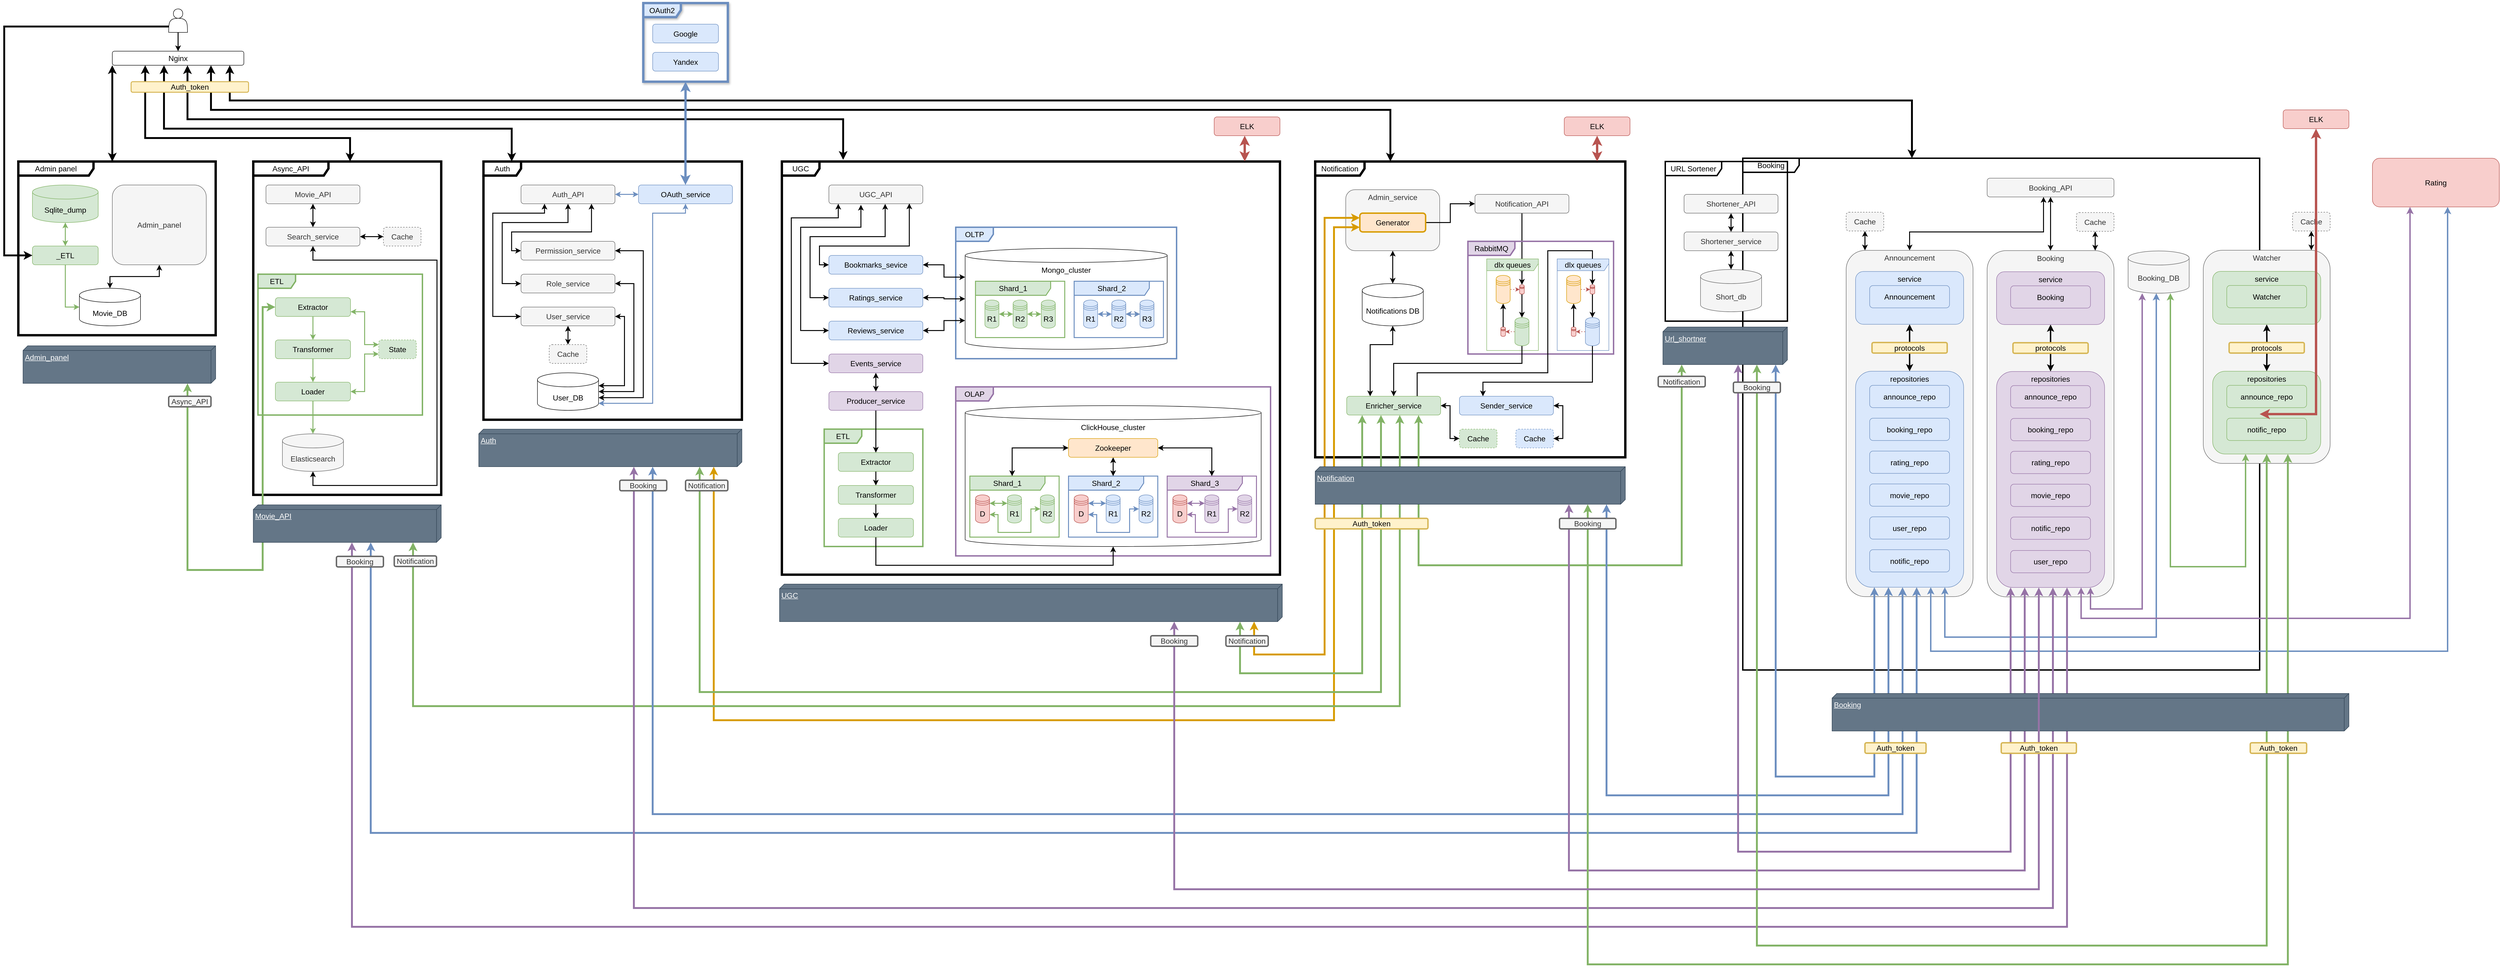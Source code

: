 <mxfile version="21.1.2" type="device">
  <diagram name="Page-1" id="5f0bae14-7c28-e335-631c-24af17079c00">
    <mxGraphModel dx="-1109" dy="385" grid="1" gridSize="10" guides="1" tooltips="1" connect="1" arrows="1" fold="1" page="1" pageScale="1" pageWidth="1654" pageHeight="1169" background="none" math="0" shadow="0">
      <root>
        <mxCell id="0" />
        <mxCell id="1" parent="0" />
        <mxCell id="QMjqb86_VweFeZpwHgAz-182" value="Booking" style="shape=umlFrame;whiteSpace=wrap;html=1;fontSize=16;width=120;height=30;strokeWidth=3;shadow=0;" parent="1" vertex="1">
          <mxGeometry x="5650" y="1203" width="1100" height="1090" as="geometry" />
        </mxCell>
        <mxCell id="QMjqb86_VweFeZpwHgAz-158" value="Watcher" style="rounded=1;whiteSpace=wrap;html=1;fontSize=16;verticalAlign=top;horizontal=1;fillColor=#f5f5f5;strokeColor=#666666;fontColor=#333333;" parent="1" vertex="1">
          <mxGeometry x="6630" y="1399" width="270" height="454" as="geometry" />
        </mxCell>
        <mxCell id="QMjqb86_VweFeZpwHgAz-90" value="Booking" style="rounded=1;whiteSpace=wrap;html=1;fontSize=16;verticalAlign=top;horizontal=1;fillColor=#f5f5f5;strokeColor=#666666;fontColor=#333333;" parent="1" vertex="1">
          <mxGeometry x="6170" y="1399.75" width="270" height="737.5" as="geometry" />
        </mxCell>
        <mxCell id="Eb74jcbBmfAYv8j1r35D-491" value="Notification" style="shape=umlFrame;whiteSpace=wrap;html=1;fontSize=16;width=105;height=30;strokeWidth=5;" parent="1" vertex="1">
          <mxGeometry x="4740" y="1210" width="660" height="630" as="geometry" />
        </mxCell>
        <mxCell id="Eb74jcbBmfAYv8j1r35D-489" value="URL Sortener" style="shape=umlFrame;whiteSpace=wrap;html=1;fontSize=16;width=120;height=30;strokeWidth=3;shadow=0;" parent="1" vertex="1">
          <mxGeometry x="5485" y="1210" width="260" height="340" as="geometry" />
        </mxCell>
        <mxCell id="Eb74jcbBmfAYv8j1r35D-454" style="edgeStyle=orthogonalEdgeStyle;rounded=0;orthogonalLoop=1;jettySize=auto;html=1;exitX=0.5;exitY=1;exitDx=0;exitDy=0;entryX=0.5;entryY=0;entryDx=0;entryDy=0;strokeWidth=2;startArrow=none;startFill=0;endArrow=classic;endFill=1;" parent="1" source="Eb74jcbBmfAYv8j1r35D-439" target="Eb74jcbBmfAYv8j1r35D-447" edge="1">
          <mxGeometry relative="1" as="geometry" />
        </mxCell>
        <mxCell id="Eb74jcbBmfAYv8j1r35D-482" value="RabbitMQ" style="shape=umlFrame;whiteSpace=wrap;html=1;fontSize=16;width=100;height=30;strokeWidth=3;shadow=0;fillColor=#e1d5e7;strokeColor=#9673a6;" parent="1" vertex="1">
          <mxGeometry x="5065" y="1380" width="310" height="240" as="geometry" />
        </mxCell>
        <mxCell id="Eb74jcbBmfAYv8j1r35D-458" value="dlx queues" style="shape=umlFrame;whiteSpace=wrap;html=1;fontSize=16;width=110;height=25;strokeWidth=1;shadow=0;fillColor=#d5e8d4;strokeColor=#82b366;" parent="1" vertex="1">
          <mxGeometry x="5105" y="1417.5" width="110" height="195" as="geometry" />
        </mxCell>
        <mxCell id="Eb74jcbBmfAYv8j1r35D-469" style="edgeStyle=orthogonalEdgeStyle;rounded=0;orthogonalLoop=1;jettySize=auto;html=1;exitX=0.75;exitY=0;exitDx=0;exitDy=0;strokeWidth=2;startArrow=none;startFill=0;endArrow=classic;endFill=1;entryX=0.5;entryY=0;entryDx=0;entryDy=0;" parent="1" source="Eb74jcbBmfAYv8j1r35D-440" target="Eb74jcbBmfAYv8j1r35D-464" edge="1">
          <mxGeometry relative="1" as="geometry">
            <Array as="points">
              <mxPoint x="4957" y="1660" />
              <mxPoint x="5235" y="1660" />
              <mxPoint x="5235" y="1400" />
              <mxPoint x="5330" y="1400" />
            </Array>
          </mxGeometry>
        </mxCell>
        <mxCell id="Eb74jcbBmfAYv8j1r35D-467" value="dlx queues" style="shape=umlFrame;whiteSpace=wrap;html=1;fontSize=16;width=110;height=25;strokeWidth=1;shadow=0;fillColor=#dae8fc;strokeColor=#6c8ebf;" parent="1" vertex="1">
          <mxGeometry x="5255" y="1417.5" width="110" height="195" as="geometry" />
        </mxCell>
        <mxCell id="Eb74jcbBmfAYv8j1r35D-430" value="UGC" style="shape=umlFrame;whiteSpace=wrap;html=1;fontSize=16;width=80;height=30;strokeWidth=5;" parent="1" vertex="1">
          <mxGeometry x="3605" y="1210" width="1060" height="880" as="geometry" />
        </mxCell>
        <mxCell id="Eb74jcbBmfAYv8j1r35D-418" value="OLAP" style="shape=umlFrame;whiteSpace=wrap;html=1;fontSize=16;width=80;height=30;strokeWidth=3;shadow=0;fillColor=#e1d5e7;strokeColor=#9673a6;" parent="1" vertex="1">
          <mxGeometry x="3975" y="1690" width="670" height="360" as="geometry" />
        </mxCell>
        <mxCell id="Eb74jcbBmfAYv8j1r35D-416" value="ClickHouse_cluster" style="shape=cylinder3;whiteSpace=wrap;html=1;boundedLbl=1;backgroundOutline=1;size=15;fontSize=16;horizontal=1;verticalAlign=top;" parent="1" vertex="1">
          <mxGeometry x="3995" y="1730" width="630" height="300" as="geometry" />
        </mxCell>
        <mxCell id="Eb74jcbBmfAYv8j1r35D-384" value="OLTP" style="shape=umlFrame;whiteSpace=wrap;html=1;fontSize=16;width=80;height=30;strokeWidth=3;shadow=0;fillColor=#dae8fc;strokeColor=#6c8ebf;" parent="1" vertex="1">
          <mxGeometry x="3975" y="1350" width="470" height="280" as="geometry" />
        </mxCell>
        <mxCell id="Eb74jcbBmfAYv8j1r35D-361" value="Mongo_cluster" style="shape=cylinder3;whiteSpace=wrap;html=1;boundedLbl=1;backgroundOutline=1;size=15;fontSize=16;horizontal=1;verticalAlign=top;" parent="1" vertex="1">
          <mxGeometry x="3995" y="1395" width="430" height="215" as="geometry" />
        </mxCell>
        <mxCell id="Eb74jcbBmfAYv8j1r35D-381" value="Shard_2" style="shape=umlFrame;whiteSpace=wrap;html=1;fontSize=16;width=160;height=30;strokeWidth=2;shadow=0;fillColor=#dae8fc;strokeColor=#6c8ebf;" parent="1" vertex="1">
          <mxGeometry x="4227" y="1465" width="190" height="120" as="geometry" />
        </mxCell>
        <mxCell id="Eb74jcbBmfAYv8j1r35D-375" value="Shard_1" style="shape=umlFrame;whiteSpace=wrap;html=1;fontSize=16;width=160;height=30;strokeWidth=2;shadow=0;fillColor=#d5e8d4;strokeColor=#82b366;" parent="1" vertex="1">
          <mxGeometry x="4017" y="1465" width="190" height="120" as="geometry" />
        </mxCell>
        <mxCell id="Eb74jcbBmfAYv8j1r35D-346" value="ETL" style="shape=umlFrame;whiteSpace=wrap;html=1;fontSize=16;width=80;height=30;strokeWidth=3;shadow=0;fillColor=#d5e8d4;strokeColor=#82b366;" parent="1" vertex="1">
          <mxGeometry x="3695" y="1780" width="210" height="250" as="geometry" />
        </mxCell>
        <mxCell id="Eb74jcbBmfAYv8j1r35D-264" value="Admin panel" style="shape=umlFrame;whiteSpace=wrap;html=1;fontSize=16;width=160;height=30;strokeWidth=5;" parent="1" vertex="1">
          <mxGeometry x="1980" y="1210" width="420" height="370" as="geometry" />
        </mxCell>
        <mxCell id="Eb74jcbBmfAYv8j1r35D-298" value="Async_API" style="shape=umlFrame;whiteSpace=wrap;html=1;fontSize=16;width=160;height=30;strokeWidth=5;" parent="1" vertex="1">
          <mxGeometry x="2480" y="1210" width="400" height="710" as="geometry" />
        </mxCell>
        <mxCell id="Eb74jcbBmfAYv8j1r35D-292" value="ETL" style="shape=umlFrame;whiteSpace=wrap;html=1;fontSize=16;width=80;height=30;strokeWidth=3;fillColor=#d5e8d4;strokeColor=#82b366;shadow=0;" parent="1" vertex="1">
          <mxGeometry x="2490" y="1450" width="350" height="300" as="geometry" />
        </mxCell>
        <mxCell id="Eb74jcbBmfAYv8j1r35D-334" value="OAuth2" style="shape=umlFrame;whiteSpace=wrap;html=1;fontSize=16;width=80;height=30;strokeWidth=5;fillColor=#dae8fc;strokeColor=#6c8ebf;shadow=1;" parent="1" vertex="1">
          <mxGeometry x="3310.0" y="872.5" width="180" height="167.5" as="geometry" />
        </mxCell>
        <mxCell id="Eb74jcbBmfAYv8j1r35D-336" value="Auth" style="shape=umlFrame;whiteSpace=wrap;html=1;fontSize=16;width=80;height=30;strokeWidth=5;" parent="1" vertex="1">
          <mxGeometry x="2969.91" y="1210" width="550" height="550" as="geometry" />
        </mxCell>
        <mxCell id="Eb74jcbBmfAYv8j1r35D-493" style="edgeStyle=orthogonalEdgeStyle;rounded=0;orthogonalLoop=1;jettySize=auto;html=1;exitX=0;exitY=1;exitDx=0;exitDy=0;strokeWidth=4;startArrow=classic;startFill=1;endArrow=classic;endFill=1;" parent="1" source="Eb74jcbBmfAYv8j1r35D-250" edge="1">
          <mxGeometry relative="1" as="geometry">
            <mxPoint x="2180" y="1210" as="targetPoint" />
            <Array as="points">
              <mxPoint x="2180" y="1209" />
            </Array>
          </mxGeometry>
        </mxCell>
        <mxCell id="Eb74jcbBmfAYv8j1r35D-496" style="edgeStyle=orthogonalEdgeStyle;rounded=0;orthogonalLoop=1;jettySize=auto;html=1;strokeWidth=4;startArrow=classic;startFill=1;endArrow=classic;endFill=1;" parent="1" source="Eb74jcbBmfAYv8j1r35D-250" target="Eb74jcbBmfAYv8j1r35D-298" edge="1">
          <mxGeometry relative="1" as="geometry">
            <Array as="points">
              <mxPoint x="2250" y="1160" />
              <mxPoint x="2686" y="1160" />
            </Array>
          </mxGeometry>
        </mxCell>
        <mxCell id="Eb74jcbBmfAYv8j1r35D-497" style="edgeStyle=orthogonalEdgeStyle;rounded=0;orthogonalLoop=1;jettySize=auto;html=1;strokeWidth=4;startArrow=classic;startFill=1;endArrow=classic;endFill=1;" parent="1" source="Eb74jcbBmfAYv8j1r35D-250" target="Eb74jcbBmfAYv8j1r35D-336" edge="1">
          <mxGeometry relative="1" as="geometry">
            <Array as="points">
              <mxPoint x="2290" y="1140" />
              <mxPoint x="3030" y="1140" />
            </Array>
          </mxGeometry>
        </mxCell>
        <mxCell id="Eb74jcbBmfAYv8j1r35D-499" style="edgeStyle=orthogonalEdgeStyle;rounded=0;orthogonalLoop=1;jettySize=auto;html=1;entryX=0.123;entryY=-0.004;entryDx=0;entryDy=0;entryPerimeter=0;strokeWidth=4;startArrow=classic;startFill=1;endArrow=classic;endFill=1;" parent="1" source="Eb74jcbBmfAYv8j1r35D-250" target="Eb74jcbBmfAYv8j1r35D-430" edge="1">
          <mxGeometry relative="1" as="geometry">
            <Array as="points">
              <mxPoint x="2340" y="1120" />
              <mxPoint x="3735" y="1120" />
            </Array>
          </mxGeometry>
        </mxCell>
        <mxCell id="Eb74jcbBmfAYv8j1r35D-500" style="edgeStyle=orthogonalEdgeStyle;rounded=0;orthogonalLoop=1;jettySize=auto;html=1;strokeWidth=4;startArrow=classic;startFill=1;endArrow=classic;endFill=1;" parent="1" source="Eb74jcbBmfAYv8j1r35D-250" target="Eb74jcbBmfAYv8j1r35D-491" edge="1">
          <mxGeometry relative="1" as="geometry">
            <Array as="points">
              <mxPoint x="2390" y="1100" />
              <mxPoint x="4900" y="1100" />
            </Array>
          </mxGeometry>
        </mxCell>
        <mxCell id="QMjqb86_VweFeZpwHgAz-193" style="edgeStyle=orthogonalEdgeStyle;rounded=0;orthogonalLoop=1;jettySize=auto;html=1;startArrow=classic;startFill=1;strokeWidth=4;" parent="1" source="Eb74jcbBmfAYv8j1r35D-250" target="QMjqb86_VweFeZpwHgAz-182" edge="1">
          <mxGeometry relative="1" as="geometry">
            <Array as="points">
              <mxPoint x="2430" y="1080" />
              <mxPoint x="6010" y="1080" />
            </Array>
          </mxGeometry>
        </mxCell>
        <mxCell id="Eb74jcbBmfAYv8j1r35D-250" value="Nginx" style="rounded=1;whiteSpace=wrap;html=1;fontSize=16;" parent="1" vertex="1">
          <mxGeometry x="2180" y="975" width="280" height="30" as="geometry" />
        </mxCell>
        <mxCell id="Eb74jcbBmfAYv8j1r35D-251" style="edgeStyle=orthogonalEdgeStyle;rounded=0;orthogonalLoop=1;jettySize=auto;html=1;exitX=0.5;exitY=1;exitDx=0;exitDy=0;entryX=0.5;entryY=0;entryDx=0;entryDy=0;strokeWidth=2;fontSize=16;" parent="1" source="Eb74jcbBmfAYv8j1r35D-252" target="Eb74jcbBmfAYv8j1r35D-250" edge="1">
          <mxGeometry relative="1" as="geometry" />
        </mxCell>
        <mxCell id="Eb74jcbBmfAYv8j1r35D-494" style="edgeStyle=orthogonalEdgeStyle;rounded=0;orthogonalLoop=1;jettySize=auto;html=1;exitX=0;exitY=0.75;exitDx=0;exitDy=0;entryX=0;entryY=0.5;entryDx=0;entryDy=0;strokeWidth=4;startArrow=none;startFill=0;endArrow=classic;endFill=1;" parent="1" source="Eb74jcbBmfAYv8j1r35D-252" target="Eb74jcbBmfAYv8j1r35D-254" edge="1">
          <mxGeometry relative="1" as="geometry">
            <Array as="points">
              <mxPoint x="1950" y="922" />
              <mxPoint x="1950" y="1410" />
            </Array>
          </mxGeometry>
        </mxCell>
        <mxCell id="Eb74jcbBmfAYv8j1r35D-252" value="" style="shape=actor;whiteSpace=wrap;html=1;fontSize=16;" parent="1" vertex="1">
          <mxGeometry x="2300" y="885" width="40" height="50" as="geometry" />
        </mxCell>
        <mxCell id="Eb74jcbBmfAYv8j1r35D-253" value="Sqlite_dump" style="shape=cylinder3;whiteSpace=wrap;html=1;boundedLbl=1;backgroundOutline=1;size=15;fontSize=16;fillColor=#d5e8d4;strokeColor=#82b366;" parent="1" vertex="1">
          <mxGeometry x="2010" y="1260" width="140" height="80" as="geometry" />
        </mxCell>
        <mxCell id="Eb74jcbBmfAYv8j1r35D-260" style="edgeStyle=orthogonalEdgeStyle;rounded=0;orthogonalLoop=1;jettySize=auto;html=1;exitX=0.5;exitY=0;exitDx=0;exitDy=0;entryX=0.5;entryY=1;entryDx=0;entryDy=0;entryPerimeter=0;strokeWidth=2;startArrow=classic;startFill=1;endArrow=classic;endFill=1;fillColor=#d5e8d4;strokeColor=#82b366;" parent="1" source="Eb74jcbBmfAYv8j1r35D-254" target="Eb74jcbBmfAYv8j1r35D-253" edge="1">
          <mxGeometry relative="1" as="geometry" />
        </mxCell>
        <mxCell id="Eb74jcbBmfAYv8j1r35D-431" style="edgeStyle=orthogonalEdgeStyle;rounded=0;orthogonalLoop=1;jettySize=auto;html=1;exitX=0.5;exitY=1;exitDx=0;exitDy=0;entryX=0;entryY=0.5;entryDx=0;entryDy=0;entryPerimeter=0;strokeWidth=2;startArrow=none;startFill=0;endArrow=classic;endFill=1;fillColor=#d5e8d4;strokeColor=#82b366;" parent="1" source="Eb74jcbBmfAYv8j1r35D-254" target="Eb74jcbBmfAYv8j1r35D-258" edge="1">
          <mxGeometry relative="1" as="geometry" />
        </mxCell>
        <mxCell id="Eb74jcbBmfAYv8j1r35D-254" value="_ETL" style="rounded=1;whiteSpace=wrap;html=1;fontSize=16;fillColor=#d5e8d4;strokeColor=#82b366;" parent="1" vertex="1">
          <mxGeometry x="2010" y="1390" width="140" height="40" as="geometry" />
        </mxCell>
        <mxCell id="Eb74jcbBmfAYv8j1r35D-258" value="Movie_DB" style="shape=cylinder3;whiteSpace=wrap;html=1;boundedLbl=1;backgroundOutline=1;size=15;fontSize=16;" parent="1" vertex="1">
          <mxGeometry x="2110" y="1480" width="130" height="80" as="geometry" />
        </mxCell>
        <mxCell id="Eb74jcbBmfAYv8j1r35D-432" style="edgeStyle=orthogonalEdgeStyle;rounded=0;orthogonalLoop=1;jettySize=auto;html=1;exitX=0.5;exitY=1;exitDx=0;exitDy=0;entryX=0.5;entryY=0;entryDx=0;entryDy=0;entryPerimeter=0;strokeWidth=2;startArrow=classic;startFill=1;endArrow=classic;endFill=1;" parent="1" source="Eb74jcbBmfAYv8j1r35D-262" target="Eb74jcbBmfAYv8j1r35D-258" edge="1">
          <mxGeometry relative="1" as="geometry" />
        </mxCell>
        <mxCell id="Eb74jcbBmfAYv8j1r35D-262" value="Admin_panel" style="rounded=1;whiteSpace=wrap;html=1;fontSize=16;fillColor=#f5f5f5;strokeColor=#666666;fontColor=#333333;" parent="1" vertex="1">
          <mxGeometry x="2180" y="1260" width="200" height="170" as="geometry" />
        </mxCell>
        <mxCell id="Eb74jcbBmfAYv8j1r35D-266" value="Movie_API" style="rounded=1;whiteSpace=wrap;html=1;fontSize=16;fillColor=#f5f5f5;strokeColor=#666666;fontColor=#333333;" parent="1" vertex="1">
          <mxGeometry x="2507" y="1260" width="200" height="40" as="geometry" />
        </mxCell>
        <mxCell id="Eb74jcbBmfAYv8j1r35D-268" style="edgeStyle=orthogonalEdgeStyle;rounded=0;orthogonalLoop=1;jettySize=auto;html=1;exitX=0.5;exitY=0;exitDx=0;exitDy=0;entryX=0.5;entryY=1;entryDx=0;entryDy=0;strokeWidth=2;startArrow=classic;startFill=1;endArrow=classic;endFill=1;" parent="1" source="Eb74jcbBmfAYv8j1r35D-267" target="Eb74jcbBmfAYv8j1r35D-266" edge="1">
          <mxGeometry relative="1" as="geometry" />
        </mxCell>
        <mxCell id="Eb74jcbBmfAYv8j1r35D-270" style="edgeStyle=orthogonalEdgeStyle;rounded=0;orthogonalLoop=1;jettySize=auto;html=1;exitX=1;exitY=0.5;exitDx=0;exitDy=0;entryX=0;entryY=0.5;entryDx=0;entryDy=0;strokeWidth=2;startArrow=classic;startFill=1;endArrow=classic;endFill=1;" parent="1" source="Eb74jcbBmfAYv8j1r35D-267" target="Eb74jcbBmfAYv8j1r35D-269" edge="1">
          <mxGeometry relative="1" as="geometry" />
        </mxCell>
        <mxCell id="Eb74jcbBmfAYv8j1r35D-267" value="Search_service" style="rounded=1;whiteSpace=wrap;html=1;fontSize=16;fillColor=#f5f5f5;strokeColor=#666666;fontColor=#333333;" parent="1" vertex="1">
          <mxGeometry x="2507" y="1350" width="200" height="40" as="geometry" />
        </mxCell>
        <mxCell id="Eb74jcbBmfAYv8j1r35D-269" value="Cache" style="rounded=1;whiteSpace=wrap;html=1;fontSize=16;fillColor=#f5f5f5;strokeColor=#666666;fontColor=#333333;dashed=1;" parent="1" vertex="1">
          <mxGeometry x="2757" y="1350" width="80" height="40" as="geometry" />
        </mxCell>
        <mxCell id="Eb74jcbBmfAYv8j1r35D-297" style="edgeStyle=orthogonalEdgeStyle;rounded=0;orthogonalLoop=1;jettySize=auto;html=1;exitX=0.5;exitY=1;exitDx=0;exitDy=0;exitPerimeter=0;entryX=0.5;entryY=1;entryDx=0;entryDy=0;strokeWidth=2;startArrow=classic;startFill=1;endArrow=classic;endFill=1;" parent="1" source="Eb74jcbBmfAYv8j1r35D-271" target="Eb74jcbBmfAYv8j1r35D-267" edge="1">
          <mxGeometry relative="1" as="geometry">
            <Array as="points">
              <mxPoint x="2607" y="1900" />
              <mxPoint x="2871" y="1900" />
              <mxPoint x="2871" y="1420" />
              <mxPoint x="2607" y="1420" />
            </Array>
          </mxGeometry>
        </mxCell>
        <mxCell id="Eb74jcbBmfAYv8j1r35D-271" value="Elasticsearch" style="shape=cylinder3;whiteSpace=wrap;html=1;boundedLbl=1;backgroundOutline=1;size=15;fontSize=16;fillColor=#f5f5f5;fontColor=#333333;strokeColor=#666666;" parent="1" vertex="1">
          <mxGeometry x="2542" y="1790" width="130" height="80" as="geometry" />
        </mxCell>
        <mxCell id="Eb74jcbBmfAYv8j1r35D-278" style="edgeStyle=orthogonalEdgeStyle;rounded=0;orthogonalLoop=1;jettySize=auto;html=1;exitX=0.5;exitY=1;exitDx=0;exitDy=0;entryX=0.5;entryY=0;entryDx=0;entryDy=0;strokeWidth=2;startArrow=none;startFill=0;endArrow=classic;endFill=1;fillColor=#d5e8d4;strokeColor=#82b366;" parent="1" source="Eb74jcbBmfAYv8j1r35D-272" target="Eb74jcbBmfAYv8j1r35D-273" edge="1">
          <mxGeometry relative="1" as="geometry" />
        </mxCell>
        <mxCell id="Eb74jcbBmfAYv8j1r35D-295" style="edgeStyle=orthogonalEdgeStyle;rounded=0;orthogonalLoop=1;jettySize=auto;html=1;exitX=1;exitY=0.75;exitDx=0;exitDy=0;entryX=0;entryY=0.25;entryDx=0;entryDy=0;strokeWidth=2;startArrow=classic;startFill=1;endArrow=classic;endFill=1;fillColor=#d5e8d4;strokeColor=#82b366;" parent="1" source="Eb74jcbBmfAYv8j1r35D-272" target="Eb74jcbBmfAYv8j1r35D-275" edge="1">
          <mxGeometry relative="1" as="geometry" />
        </mxCell>
        <mxCell id="Eb74jcbBmfAYv8j1r35D-300" style="edgeStyle=orthogonalEdgeStyle;rounded=0;orthogonalLoop=1;jettySize=auto;html=1;exitX=0;exitY=0.5;exitDx=0;exitDy=0;strokeWidth=4;startArrow=none;startFill=1;endArrow=classic;endFill=1;fillColor=#d5e8d4;strokeColor=#82b366;" parent="1" source="Eb74jcbBmfAYv8j1r35D-560" target="Eb74jcbBmfAYv8j1r35D-559" edge="1">
          <mxGeometry relative="1" as="geometry">
            <mxPoint x="2130" y="1520" as="targetPoint" />
            <Array as="points">
              <mxPoint x="2340" y="1721" />
            </Array>
          </mxGeometry>
        </mxCell>
        <mxCell id="Eb74jcbBmfAYv8j1r35D-272" value="Extractor" style="rounded=1;whiteSpace=wrap;html=1;fontSize=16;fillColor=#d5e8d4;strokeColor=#82b366;" parent="1" vertex="1">
          <mxGeometry x="2527" y="1500" width="160" height="40" as="geometry" />
        </mxCell>
        <mxCell id="Eb74jcbBmfAYv8j1r35D-279" style="edgeStyle=orthogonalEdgeStyle;rounded=0;orthogonalLoop=1;jettySize=auto;html=1;exitX=0.5;exitY=1;exitDx=0;exitDy=0;entryX=0.5;entryY=0;entryDx=0;entryDy=0;strokeWidth=2;startArrow=none;startFill=0;endArrow=classic;endFill=1;fillColor=#d5e8d4;strokeColor=#82b366;" parent="1" source="Eb74jcbBmfAYv8j1r35D-273" target="Eb74jcbBmfAYv8j1r35D-274" edge="1">
          <mxGeometry relative="1" as="geometry" />
        </mxCell>
        <mxCell id="Eb74jcbBmfAYv8j1r35D-273" value="Transformer" style="rounded=1;whiteSpace=wrap;html=1;fontSize=16;fillColor=#d5e8d4;strokeColor=#82b366;" parent="1" vertex="1">
          <mxGeometry x="2527" y="1590" width="160" height="40" as="geometry" />
        </mxCell>
        <mxCell id="Eb74jcbBmfAYv8j1r35D-294" style="edgeStyle=orthogonalEdgeStyle;rounded=0;orthogonalLoop=1;jettySize=auto;html=1;exitX=1;exitY=0.5;exitDx=0;exitDy=0;entryX=0;entryY=0.75;entryDx=0;entryDy=0;strokeWidth=2;startArrow=classic;startFill=1;endArrow=classic;endFill=1;fillColor=#d5e8d4;strokeColor=#82b366;" parent="1" source="Eb74jcbBmfAYv8j1r35D-274" target="Eb74jcbBmfAYv8j1r35D-275" edge="1">
          <mxGeometry relative="1" as="geometry" />
        </mxCell>
        <mxCell id="Eb74jcbBmfAYv8j1r35D-296" style="edgeStyle=orthogonalEdgeStyle;rounded=0;orthogonalLoop=1;jettySize=auto;html=1;exitX=0.5;exitY=1;exitDx=0;exitDy=0;entryX=0.5;entryY=0;entryDx=0;entryDy=0;entryPerimeter=0;strokeWidth=2;startArrow=none;startFill=0;endArrow=classic;endFill=1;fillColor=#d5e8d4;strokeColor=#82b366;" parent="1" source="Eb74jcbBmfAYv8j1r35D-274" target="Eb74jcbBmfAYv8j1r35D-271" edge="1">
          <mxGeometry relative="1" as="geometry" />
        </mxCell>
        <mxCell id="Eb74jcbBmfAYv8j1r35D-274" value="Loader" style="rounded=1;whiteSpace=wrap;html=1;fontSize=16;fillColor=#d5e8d4;strokeColor=#82b366;" parent="1" vertex="1">
          <mxGeometry x="2527" y="1680" width="160" height="40" as="geometry" />
        </mxCell>
        <mxCell id="Eb74jcbBmfAYv8j1r35D-275" value="State" style="rounded=1;whiteSpace=wrap;html=1;fontSize=16;fillColor=#d5e8d4;strokeColor=#82b366;dashed=1;" parent="1" vertex="1">
          <mxGeometry x="2747" y="1590" width="80" height="40" as="geometry" />
        </mxCell>
        <mxCell id="Eb74jcbBmfAYv8j1r35D-326" style="edgeStyle=orthogonalEdgeStyle;rounded=0;orthogonalLoop=1;jettySize=auto;html=1;exitX=1;exitY=0.5;exitDx=0;exitDy=0;entryX=0;entryY=0.5;entryDx=0;entryDy=0;strokeWidth=2;startArrow=classic;startFill=1;endArrow=classic;endFill=1;fillColor=#dae8fc;strokeColor=#6c8ebf;" parent="1" source="Eb74jcbBmfAYv8j1r35D-301" target="Eb74jcbBmfAYv8j1r35D-302" edge="1">
          <mxGeometry relative="1" as="geometry" />
        </mxCell>
        <mxCell id="Eb74jcbBmfAYv8j1r35D-301" value="Auth_API" style="rounded=1;whiteSpace=wrap;html=1;fontSize=16;fillColor=#f5f5f5;strokeColor=#666666;fontColor=#333333;" parent="1" vertex="1">
          <mxGeometry x="3049.82" y="1260" width="200" height="40" as="geometry" />
        </mxCell>
        <mxCell id="Eb74jcbBmfAYv8j1r35D-327" style="edgeStyle=orthogonalEdgeStyle;rounded=0;orthogonalLoop=1;jettySize=auto;html=1;exitX=0.5;exitY=1;exitDx=0;exitDy=0;entryX=1;entryY=1;entryDx=0;entryDy=-15;entryPerimeter=0;strokeWidth=2;startArrow=classic;startFill=1;endArrow=classic;endFill=1;fillColor=#dae8fc;strokeColor=#6c8ebf;" parent="1" source="Eb74jcbBmfAYv8j1r35D-302" target="Eb74jcbBmfAYv8j1r35D-307" edge="1">
          <mxGeometry relative="1" as="geometry">
            <Array as="points">
              <mxPoint x="3400" y="1320" />
              <mxPoint x="3330" y="1320" />
              <mxPoint x="3330" y="1725" />
            </Array>
          </mxGeometry>
        </mxCell>
        <mxCell id="Eb74jcbBmfAYv8j1r35D-335" style="edgeStyle=orthogonalEdgeStyle;rounded=0;orthogonalLoop=1;jettySize=auto;html=1;exitX=0.5;exitY=0;exitDx=0;exitDy=0;strokeWidth=5;startArrow=classic;startFill=1;endArrow=classic;endFill=1;fillColor=#dae8fc;strokeColor=#6c8ebf;" parent="1" source="Eb74jcbBmfAYv8j1r35D-302" target="Eb74jcbBmfAYv8j1r35D-334" edge="1">
          <mxGeometry relative="1" as="geometry" />
        </mxCell>
        <mxCell id="Eb74jcbBmfAYv8j1r35D-302" value="OAuth_service" style="rounded=1;whiteSpace=wrap;html=1;fontSize=16;fillColor=#dae8fc;strokeColor=#6c8ebf;" parent="1" vertex="1">
          <mxGeometry x="3299.82" y="1260" width="200" height="40" as="geometry" />
        </mxCell>
        <mxCell id="Eb74jcbBmfAYv8j1r35D-318" style="edgeStyle=orthogonalEdgeStyle;rounded=0;orthogonalLoop=1;jettySize=auto;html=1;exitX=0.5;exitY=1;exitDx=0;exitDy=0;entryX=0.5;entryY=0;entryDx=0;entryDy=0;strokeWidth=2;startArrow=classic;startFill=1;endArrow=classic;endFill=1;" parent="1" source="Eb74jcbBmfAYv8j1r35D-303" target="Eb74jcbBmfAYv8j1r35D-317" edge="1">
          <mxGeometry relative="1" as="geometry" />
        </mxCell>
        <mxCell id="Eb74jcbBmfAYv8j1r35D-323" style="edgeStyle=orthogonalEdgeStyle;rounded=0;orthogonalLoop=1;jettySize=auto;html=1;exitX=0;exitY=0.5;exitDx=0;exitDy=0;entryX=0.25;entryY=1;entryDx=0;entryDy=0;strokeWidth=2;startArrow=classic;startFill=1;endArrow=classic;endFill=1;" parent="1" source="Eb74jcbBmfAYv8j1r35D-303" target="Eb74jcbBmfAYv8j1r35D-301" edge="1">
          <mxGeometry relative="1" as="geometry">
            <Array as="points">
              <mxPoint x="2989.82" y="1540" />
              <mxPoint x="2989.82" y="1320" />
              <mxPoint x="3099.82" y="1320" />
            </Array>
          </mxGeometry>
        </mxCell>
        <mxCell id="Eb74jcbBmfAYv8j1r35D-330" style="edgeStyle=orthogonalEdgeStyle;rounded=0;orthogonalLoop=1;jettySize=auto;html=1;exitX=1;exitY=0.5;exitDx=0;exitDy=0;entryX=1;entryY=0;entryDx=0;entryDy=27.5;entryPerimeter=0;strokeWidth=2;startArrow=classic;startFill=1;endArrow=classic;endFill=1;" parent="1" source="Eb74jcbBmfAYv8j1r35D-303" target="Eb74jcbBmfAYv8j1r35D-307" edge="1">
          <mxGeometry relative="1" as="geometry">
            <Array as="points">
              <mxPoint x="3270" y="1540" />
              <mxPoint x="3270" y="1688" />
            </Array>
          </mxGeometry>
        </mxCell>
        <mxCell id="Eb74jcbBmfAYv8j1r35D-303" value="User_service" style="rounded=1;whiteSpace=wrap;html=1;fontSize=16;fillColor=#f5f5f5;strokeColor=#666666;fontColor=#333333;" parent="1" vertex="1">
          <mxGeometry x="3049.82" y="1520" width="200" height="40" as="geometry" />
        </mxCell>
        <mxCell id="Eb74jcbBmfAYv8j1r35D-325" style="edgeStyle=orthogonalEdgeStyle;rounded=0;orthogonalLoop=1;jettySize=auto;html=1;exitX=0;exitY=0.5;exitDx=0;exitDy=0;entryX=0.75;entryY=1;entryDx=0;entryDy=0;strokeWidth=2;startArrow=classic;startFill=1;endArrow=classic;endFill=1;" parent="1" source="Eb74jcbBmfAYv8j1r35D-304" target="Eb74jcbBmfAYv8j1r35D-301" edge="1">
          <mxGeometry relative="1" as="geometry">
            <Array as="points">
              <mxPoint x="3029.82" y="1400" />
              <mxPoint x="3029.82" y="1360" />
              <mxPoint x="3199.82" y="1360" />
            </Array>
          </mxGeometry>
        </mxCell>
        <mxCell id="Eb74jcbBmfAYv8j1r35D-328" style="edgeStyle=orthogonalEdgeStyle;rounded=0;orthogonalLoop=1;jettySize=auto;html=1;exitX=1;exitY=0.5;exitDx=0;exitDy=0;entryX=1;entryY=0;entryDx=0;entryDy=52.5;entryPerimeter=0;strokeWidth=2;startArrow=classic;startFill=1;endArrow=classic;endFill=1;" parent="1" source="Eb74jcbBmfAYv8j1r35D-304" target="Eb74jcbBmfAYv8j1r35D-307" edge="1">
          <mxGeometry relative="1" as="geometry">
            <Array as="points">
              <mxPoint x="3310" y="1400" />
              <mxPoint x="3310" y="1713" />
              <mxPoint x="3215" y="1713" />
            </Array>
          </mxGeometry>
        </mxCell>
        <mxCell id="Eb74jcbBmfAYv8j1r35D-304" value="Permission_service" style="rounded=1;whiteSpace=wrap;html=1;fontSize=16;fillColor=#f5f5f5;strokeColor=#666666;fontColor=#333333;" parent="1" vertex="1">
          <mxGeometry x="3049.82" y="1380" width="200" height="40" as="geometry" />
        </mxCell>
        <mxCell id="Eb74jcbBmfAYv8j1r35D-324" style="edgeStyle=orthogonalEdgeStyle;rounded=0;orthogonalLoop=1;jettySize=auto;html=1;exitX=0;exitY=0.5;exitDx=0;exitDy=0;entryX=0.5;entryY=1;entryDx=0;entryDy=0;strokeWidth=2;startArrow=classic;startFill=1;endArrow=classic;endFill=1;" parent="1" source="Eb74jcbBmfAYv8j1r35D-306" target="Eb74jcbBmfAYv8j1r35D-301" edge="1">
          <mxGeometry relative="1" as="geometry">
            <Array as="points">
              <mxPoint x="3009.82" y="1470" />
              <mxPoint x="3009.82" y="1340" />
              <mxPoint x="3149.82" y="1340" />
            </Array>
          </mxGeometry>
        </mxCell>
        <mxCell id="Eb74jcbBmfAYv8j1r35D-329" style="edgeStyle=orthogonalEdgeStyle;rounded=0;orthogonalLoop=1;jettySize=auto;html=1;exitX=1;exitY=0.5;exitDx=0;exitDy=0;entryX=1;entryY=0.5;entryDx=0;entryDy=0;entryPerimeter=0;strokeWidth=2;startArrow=classic;startFill=1;endArrow=classic;endFill=1;" parent="1" source="Eb74jcbBmfAYv8j1r35D-306" target="Eb74jcbBmfAYv8j1r35D-307" edge="1">
          <mxGeometry relative="1" as="geometry">
            <Array as="points">
              <mxPoint x="3290" y="1470" />
              <mxPoint x="3290" y="1700" />
            </Array>
          </mxGeometry>
        </mxCell>
        <mxCell id="Eb74jcbBmfAYv8j1r35D-306" value="Role_service" style="rounded=1;whiteSpace=wrap;html=1;fontSize=16;fillColor=#f5f5f5;strokeColor=#666666;fontColor=#333333;" parent="1" vertex="1">
          <mxGeometry x="3049.82" y="1450" width="200" height="40" as="geometry" />
        </mxCell>
        <mxCell id="Eb74jcbBmfAYv8j1r35D-307" value="User_DB" style="shape=cylinder3;whiteSpace=wrap;html=1;boundedLbl=1;backgroundOutline=1;size=15;fontSize=16;" parent="1" vertex="1">
          <mxGeometry x="3084.82" y="1660" width="130" height="80" as="geometry" />
        </mxCell>
        <mxCell id="Eb74jcbBmfAYv8j1r35D-317" value="Cache" style="rounded=1;whiteSpace=wrap;html=1;fontSize=16;fillColor=#f5f5f5;strokeColor=#666666;fontColor=#333333;dashed=1;" parent="1" vertex="1">
          <mxGeometry x="3109.82" y="1600" width="80" height="40" as="geometry" />
        </mxCell>
        <mxCell id="Eb74jcbBmfAYv8j1r35D-332" value="Google" style="rounded=1;whiteSpace=wrap;html=1;fontSize=16;fillColor=#dae8fc;strokeColor=#6c8ebf;" parent="1" vertex="1">
          <mxGeometry x="3330.0" y="917.5" width="140" height="40" as="geometry" />
        </mxCell>
        <mxCell id="Eb74jcbBmfAYv8j1r35D-333" value="Yandex" style="rounded=1;whiteSpace=wrap;html=1;fontSize=16;fillColor=#dae8fc;strokeColor=#6c8ebf;" parent="1" vertex="1">
          <mxGeometry x="3330.0" y="977.5" width="140" height="40" as="geometry" />
        </mxCell>
        <mxCell id="Eb74jcbBmfAYv8j1r35D-337" style="edgeStyle=orthogonalEdgeStyle;rounded=0;orthogonalLoop=1;jettySize=auto;html=1;exitX=0.5;exitY=1;exitDx=0;exitDy=0;entryX=0.5;entryY=0;entryDx=0;entryDy=0;strokeWidth=2;startArrow=none;startFill=0;endArrow=classic;endFill=1;" parent="1" source="Eb74jcbBmfAYv8j1r35D-339" target="Eb74jcbBmfAYv8j1r35D-341" edge="1">
          <mxGeometry relative="1" as="geometry" />
        </mxCell>
        <mxCell id="Eb74jcbBmfAYv8j1r35D-339" value="Extractor" style="rounded=1;whiteSpace=wrap;html=1;fontSize=16;fillColor=#d5e8d4;strokeColor=#82b366;" parent="1" vertex="1">
          <mxGeometry x="3725" y="1830" width="160" height="40" as="geometry" />
        </mxCell>
        <mxCell id="Eb74jcbBmfAYv8j1r35D-340" style="edgeStyle=orthogonalEdgeStyle;rounded=0;orthogonalLoop=1;jettySize=auto;html=1;exitX=0.5;exitY=1;exitDx=0;exitDy=0;entryX=0.5;entryY=0;entryDx=0;entryDy=0;strokeWidth=2;startArrow=none;startFill=0;endArrow=classic;endFill=1;" parent="1" source="Eb74jcbBmfAYv8j1r35D-341" target="Eb74jcbBmfAYv8j1r35D-344" edge="1">
          <mxGeometry relative="1" as="geometry" />
        </mxCell>
        <mxCell id="Eb74jcbBmfAYv8j1r35D-341" value="Transformer" style="rounded=1;whiteSpace=wrap;html=1;fontSize=16;fillColor=#d5e8d4;strokeColor=#82b366;" parent="1" vertex="1">
          <mxGeometry x="3725" y="1900" width="160" height="40" as="geometry" />
        </mxCell>
        <mxCell id="Eb74jcbBmfAYv8j1r35D-429" style="edgeStyle=orthogonalEdgeStyle;rounded=0;orthogonalLoop=1;jettySize=auto;html=1;exitX=0.5;exitY=1;exitDx=0;exitDy=0;entryX=0.5;entryY=1;entryDx=0;entryDy=0;entryPerimeter=0;strokeWidth=2;startArrow=none;startFill=0;endArrow=classic;endFill=1;" parent="1" source="Eb74jcbBmfAYv8j1r35D-344" target="Eb74jcbBmfAYv8j1r35D-416" edge="1">
          <mxGeometry relative="1" as="geometry">
            <Array as="points">
              <mxPoint x="3805" y="2070" />
              <mxPoint x="4310" y="2070" />
            </Array>
          </mxGeometry>
        </mxCell>
        <mxCell id="Eb74jcbBmfAYv8j1r35D-344" value="Loader" style="rounded=1;whiteSpace=wrap;html=1;fontSize=16;fillColor=#d5e8d4;strokeColor=#82b366;" parent="1" vertex="1">
          <mxGeometry x="3725" y="1970" width="160" height="40" as="geometry" />
        </mxCell>
        <mxCell id="Eb74jcbBmfAYv8j1r35D-347" value="UGC_API" style="rounded=1;whiteSpace=wrap;html=1;fontSize=16;fillColor=#f5f5f5;strokeColor=#666666;fontColor=#333333;" parent="1" vertex="1">
          <mxGeometry x="3705" y="1260" width="200" height="40" as="geometry" />
        </mxCell>
        <mxCell id="Eb74jcbBmfAYv8j1r35D-354" style="edgeStyle=orthogonalEdgeStyle;rounded=0;orthogonalLoop=1;jettySize=auto;html=1;exitX=0;exitY=0.5;exitDx=0;exitDy=0;entryX=0.856;entryY=0.983;entryDx=0;entryDy=0;entryPerimeter=0;strokeWidth=2;startArrow=classic;startFill=1;endArrow=classic;endFill=1;" parent="1" source="Eb74jcbBmfAYv8j1r35D-348" target="Eb74jcbBmfAYv8j1r35D-347" edge="1">
          <mxGeometry relative="1" as="geometry">
            <Array as="points">
              <mxPoint x="3685" y="1430" />
              <mxPoint x="3685" y="1390" />
              <mxPoint x="3876" y="1390" />
            </Array>
          </mxGeometry>
        </mxCell>
        <mxCell id="Eb74jcbBmfAYv8j1r35D-428" style="edgeStyle=orthogonalEdgeStyle;rounded=0;orthogonalLoop=1;jettySize=auto;html=1;exitX=1;exitY=0.5;exitDx=0;exitDy=0;entryX=0;entryY=0;entryDx=0;entryDy=61.25;entryPerimeter=0;strokeWidth=2;startArrow=classic;startFill=1;endArrow=classic;endFill=1;" parent="1" source="Eb74jcbBmfAYv8j1r35D-348" target="Eb74jcbBmfAYv8j1r35D-361" edge="1">
          <mxGeometry relative="1" as="geometry" />
        </mxCell>
        <mxCell id="Eb74jcbBmfAYv8j1r35D-348" value="Bookmarks_sevice" style="rounded=1;whiteSpace=wrap;html=1;fontSize=16;fillColor=#dae8fc;strokeColor=#6c8ebf;" parent="1" vertex="1">
          <mxGeometry x="3705" y="1410" width="200" height="40" as="geometry" />
        </mxCell>
        <mxCell id="Eb74jcbBmfAYv8j1r35D-358" style="edgeStyle=orthogonalEdgeStyle;rounded=0;orthogonalLoop=1;jettySize=auto;html=1;exitX=0;exitY=0.5;exitDx=0;exitDy=0;entryX=0.599;entryY=1.007;entryDx=0;entryDy=0;entryPerimeter=0;strokeWidth=2;startArrow=classic;startFill=1;endArrow=classic;endFill=1;" parent="1" source="Eb74jcbBmfAYv8j1r35D-349" target="Eb74jcbBmfAYv8j1r35D-347" edge="1">
          <mxGeometry relative="1" as="geometry">
            <Array as="points">
              <mxPoint x="3665" y="1500" />
              <mxPoint x="3665" y="1370" />
              <mxPoint x="3825" y="1370" />
            </Array>
          </mxGeometry>
        </mxCell>
        <mxCell id="Eb74jcbBmfAYv8j1r35D-427" style="edgeStyle=orthogonalEdgeStyle;rounded=0;orthogonalLoop=1;jettySize=auto;html=1;exitX=1;exitY=0.5;exitDx=0;exitDy=0;entryX=0;entryY=0.5;entryDx=0;entryDy=0;entryPerimeter=0;strokeWidth=2;startArrow=classic;startFill=1;endArrow=classic;endFill=1;" parent="1" source="Eb74jcbBmfAYv8j1r35D-349" target="Eb74jcbBmfAYv8j1r35D-361" edge="1">
          <mxGeometry relative="1" as="geometry" />
        </mxCell>
        <mxCell id="Eb74jcbBmfAYv8j1r35D-349" value="Ratings_service" style="rounded=1;whiteSpace=wrap;html=1;fontSize=16;fillColor=#dae8fc;strokeColor=#6c8ebf;" parent="1" vertex="1">
          <mxGeometry x="3705" y="1480" width="200" height="40" as="geometry" />
        </mxCell>
        <mxCell id="Eb74jcbBmfAYv8j1r35D-359" style="edgeStyle=orthogonalEdgeStyle;rounded=0;orthogonalLoop=1;jettySize=auto;html=1;exitX=0;exitY=0.5;exitDx=0;exitDy=0;entryX=0.341;entryY=1.055;entryDx=0;entryDy=0;entryPerimeter=0;strokeWidth=2;startArrow=classic;startFill=1;endArrow=classic;endFill=1;" parent="1" source="Eb74jcbBmfAYv8j1r35D-350" target="Eb74jcbBmfAYv8j1r35D-347" edge="1">
          <mxGeometry relative="1" as="geometry">
            <Array as="points">
              <mxPoint x="3645" y="1570" />
              <mxPoint x="3645" y="1350" />
              <mxPoint x="3773" y="1350" />
            </Array>
          </mxGeometry>
        </mxCell>
        <mxCell id="Eb74jcbBmfAYv8j1r35D-426" style="edgeStyle=orthogonalEdgeStyle;rounded=0;orthogonalLoop=1;jettySize=auto;html=1;exitX=1;exitY=0.5;exitDx=0;exitDy=0;entryX=0;entryY=0;entryDx=0;entryDy=153.75;entryPerimeter=0;strokeWidth=2;startArrow=classic;startFill=1;endArrow=classic;endFill=1;" parent="1" source="Eb74jcbBmfAYv8j1r35D-350" target="Eb74jcbBmfAYv8j1r35D-361" edge="1">
          <mxGeometry relative="1" as="geometry" />
        </mxCell>
        <mxCell id="Eb74jcbBmfAYv8j1r35D-350" value="Reviews_service" style="rounded=1;whiteSpace=wrap;html=1;fontSize=16;fillColor=#dae8fc;strokeColor=#6c8ebf;" parent="1" vertex="1">
          <mxGeometry x="3705" y="1550" width="200" height="40" as="geometry" />
        </mxCell>
        <mxCell id="Eb74jcbBmfAYv8j1r35D-355" style="edgeStyle=orthogonalEdgeStyle;rounded=0;orthogonalLoop=1;jettySize=auto;html=1;exitX=0;exitY=0.5;exitDx=0;exitDy=0;strokeWidth=2;startArrow=classic;startFill=1;endArrow=classic;endFill=1;" parent="1" source="Eb74jcbBmfAYv8j1r35D-351" edge="1">
          <mxGeometry relative="1" as="geometry">
            <mxPoint x="3725" y="1300" as="targetPoint" />
            <Array as="points">
              <mxPoint x="3625" y="1640" />
              <mxPoint x="3625" y="1330" />
              <mxPoint x="3725" y="1330" />
            </Array>
          </mxGeometry>
        </mxCell>
        <mxCell id="Eb74jcbBmfAYv8j1r35D-360" style="edgeStyle=orthogonalEdgeStyle;rounded=0;orthogonalLoop=1;jettySize=auto;html=1;exitX=0.5;exitY=1;exitDx=0;exitDy=0;entryX=0.5;entryY=0;entryDx=0;entryDy=0;strokeWidth=2;startArrow=classic;startFill=1;endArrow=classic;endFill=1;" parent="1" source="Eb74jcbBmfAYv8j1r35D-351" target="Eb74jcbBmfAYv8j1r35D-352" edge="1">
          <mxGeometry relative="1" as="geometry" />
        </mxCell>
        <mxCell id="Eb74jcbBmfAYv8j1r35D-351" value="Events_service" style="rounded=1;whiteSpace=wrap;html=1;fontSize=16;fillColor=#e1d5e7;strokeColor=#9673a6;" parent="1" vertex="1">
          <mxGeometry x="3705" y="1620" width="200" height="40" as="geometry" />
        </mxCell>
        <mxCell id="Eb74jcbBmfAYv8j1r35D-419" style="edgeStyle=orthogonalEdgeStyle;rounded=0;orthogonalLoop=1;jettySize=auto;html=1;exitX=0.5;exitY=1;exitDx=0;exitDy=0;entryX=0.5;entryY=0;entryDx=0;entryDy=0;strokeWidth=2;startArrow=none;startFill=0;endArrow=classic;endFill=1;" parent="1" source="Eb74jcbBmfAYv8j1r35D-352" target="Eb74jcbBmfAYv8j1r35D-339" edge="1">
          <mxGeometry relative="1" as="geometry" />
        </mxCell>
        <mxCell id="Eb74jcbBmfAYv8j1r35D-352" value="Producer_service" style="rounded=1;whiteSpace=wrap;html=1;fontSize=16;fillColor=#e1d5e7;strokeColor=#9673a6;" parent="1" vertex="1">
          <mxGeometry x="3705" y="1700" width="200" height="40" as="geometry" />
        </mxCell>
        <mxCell id="Eb74jcbBmfAYv8j1r35D-371" style="edgeStyle=orthogonalEdgeStyle;rounded=0;orthogonalLoop=1;jettySize=auto;html=1;exitX=1;exitY=0.5;exitDx=0;exitDy=0;entryX=0;entryY=0.5;entryDx=0;entryDy=0;strokeWidth=2;startArrow=classic;startFill=1;endArrow=classic;endFill=1;fillColor=#d5e8d4;strokeColor=#82b366;" parent="1" source="Eb74jcbBmfAYv8j1r35D-368" target="Eb74jcbBmfAYv8j1r35D-369" edge="1">
          <mxGeometry relative="1" as="geometry" />
        </mxCell>
        <mxCell id="Eb74jcbBmfAYv8j1r35D-368" value="R1" style="shape=datastore;whiteSpace=wrap;html=1;fontSize=16;fillColor=#d5e8d4;strokeColor=#82b366;" parent="1" vertex="1">
          <mxGeometry x="4037" y="1505" width="30" height="60" as="geometry" />
        </mxCell>
        <mxCell id="Eb74jcbBmfAYv8j1r35D-372" style="edgeStyle=orthogonalEdgeStyle;rounded=0;orthogonalLoop=1;jettySize=auto;html=1;exitX=1;exitY=0.5;exitDx=0;exitDy=0;entryX=0;entryY=0.5;entryDx=0;entryDy=0;strokeWidth=2;startArrow=classic;startFill=1;endArrow=classic;endFill=1;fillColor=#d5e8d4;strokeColor=#82b366;" parent="1" source="Eb74jcbBmfAYv8j1r35D-369" target="Eb74jcbBmfAYv8j1r35D-370" edge="1">
          <mxGeometry relative="1" as="geometry" />
        </mxCell>
        <mxCell id="Eb74jcbBmfAYv8j1r35D-369" value="R2" style="shape=datastore;whiteSpace=wrap;html=1;fontSize=16;fillColor=#d5e8d4;strokeColor=#82b366;" parent="1" vertex="1">
          <mxGeometry x="4097" y="1505" width="30" height="60" as="geometry" />
        </mxCell>
        <mxCell id="Eb74jcbBmfAYv8j1r35D-370" value="R3" style="shape=datastore;whiteSpace=wrap;html=1;fontSize=16;fillColor=#d5e8d4;strokeColor=#82b366;" parent="1" vertex="1">
          <mxGeometry x="4157" y="1505" width="30" height="60" as="geometry" />
        </mxCell>
        <mxCell id="Eb74jcbBmfAYv8j1r35D-376" style="edgeStyle=orthogonalEdgeStyle;rounded=0;orthogonalLoop=1;jettySize=auto;html=1;exitX=1;exitY=0.5;exitDx=0;exitDy=0;entryX=0;entryY=0.5;entryDx=0;entryDy=0;strokeWidth=2;startArrow=classic;startFill=1;endArrow=classic;endFill=1;fillColor=#dae8fc;strokeColor=#6c8ebf;" parent="1" source="Eb74jcbBmfAYv8j1r35D-377" target="Eb74jcbBmfAYv8j1r35D-379" edge="1">
          <mxGeometry relative="1" as="geometry" />
        </mxCell>
        <mxCell id="Eb74jcbBmfAYv8j1r35D-377" value="R1" style="shape=datastore;whiteSpace=wrap;html=1;fontSize=16;fillColor=#dae8fc;strokeColor=#6c8ebf;" parent="1" vertex="1">
          <mxGeometry x="4247" y="1505" width="30" height="60" as="geometry" />
        </mxCell>
        <mxCell id="Eb74jcbBmfAYv8j1r35D-378" style="edgeStyle=orthogonalEdgeStyle;rounded=0;orthogonalLoop=1;jettySize=auto;html=1;exitX=1;exitY=0.5;exitDx=0;exitDy=0;entryX=0;entryY=0.5;entryDx=0;entryDy=0;strokeWidth=2;startArrow=classic;startFill=1;endArrow=classic;endFill=1;" parent="1" source="Eb74jcbBmfAYv8j1r35D-379" target="Eb74jcbBmfAYv8j1r35D-380" edge="1">
          <mxGeometry relative="1" as="geometry" />
        </mxCell>
        <mxCell id="Eb74jcbBmfAYv8j1r35D-379" value="R2" style="shape=datastore;whiteSpace=wrap;html=1;fontSize=16;fillColor=#dae8fc;strokeColor=#6c8ebf;" parent="1" vertex="1">
          <mxGeometry x="4307" y="1505" width="30" height="60" as="geometry" />
        </mxCell>
        <mxCell id="Eb74jcbBmfAYv8j1r35D-383" value="" style="edgeStyle=orthogonalEdgeStyle;rounded=0;orthogonalLoop=1;jettySize=auto;html=1;strokeWidth=2;startArrow=classic;startFill=1;endArrow=classic;endFill=1;fillColor=#dae8fc;strokeColor=#6c8ebf;" parent="1" source="Eb74jcbBmfAYv8j1r35D-380" target="Eb74jcbBmfAYv8j1r35D-379" edge="1">
          <mxGeometry relative="1" as="geometry" />
        </mxCell>
        <mxCell id="Eb74jcbBmfAYv8j1r35D-380" value="R3" style="shape=datastore;whiteSpace=wrap;html=1;fontSize=16;fillColor=#dae8fc;strokeColor=#6c8ebf;" parent="1" vertex="1">
          <mxGeometry x="4367" y="1505" width="30" height="60" as="geometry" />
        </mxCell>
        <mxCell id="Eb74jcbBmfAYv8j1r35D-385" value="Shard_1" style="shape=umlFrame;whiteSpace=wrap;html=1;fontSize=16;width=160;height=30;strokeWidth=2;shadow=0;fillColor=#d5e8d4;strokeColor=#82b366;" parent="1" vertex="1">
          <mxGeometry x="4005" y="1880" width="190" height="130" as="geometry" />
        </mxCell>
        <mxCell id="Eb74jcbBmfAYv8j1r35D-392" style="edgeStyle=orthogonalEdgeStyle;rounded=0;orthogonalLoop=1;jettySize=auto;html=1;exitX=1;exitY=0.3;exitDx=0;exitDy=0;entryX=0;entryY=0.3;entryDx=0;entryDy=0;strokeWidth=2;startArrow=classic;startFill=1;endArrow=classic;endFill=1;fillColor=#d5e8d4;strokeColor=#82b366;" parent="1" source="Eb74jcbBmfAYv8j1r35D-387" target="Eb74jcbBmfAYv8j1r35D-389" edge="1">
          <mxGeometry relative="1" as="geometry" />
        </mxCell>
        <mxCell id="Eb74jcbBmfAYv8j1r35D-387" value="D" style="shape=datastore;whiteSpace=wrap;html=1;fontSize=16;fillColor=#f8cecc;strokeColor=#b85450;" parent="1" vertex="1">
          <mxGeometry x="4017" y="1920" width="30" height="60" as="geometry" />
        </mxCell>
        <mxCell id="Eb74jcbBmfAYv8j1r35D-389" value="R1" style="shape=datastore;whiteSpace=wrap;html=1;fontSize=16;fillColor=#d5e8d4;strokeColor=#82b366;" parent="1" vertex="1">
          <mxGeometry x="4085" y="1920" width="30" height="60" as="geometry" />
        </mxCell>
        <mxCell id="Eb74jcbBmfAYv8j1r35D-393" style="edgeStyle=orthogonalEdgeStyle;rounded=0;orthogonalLoop=1;jettySize=auto;html=1;exitX=0;exitY=0.5;exitDx=0;exitDy=0;entryX=1;entryY=0.7;entryDx=0;entryDy=0;strokeWidth=2;startArrow=classic;startFill=1;endArrow=classic;endFill=1;fillColor=#d5e8d4;strokeColor=#82b366;" parent="1" source="Eb74jcbBmfAYv8j1r35D-390" target="Eb74jcbBmfAYv8j1r35D-387" edge="1">
          <mxGeometry relative="1" as="geometry">
            <Array as="points">
              <mxPoint x="4135" y="1950" />
              <mxPoint x="4135" y="2000" />
              <mxPoint x="4065" y="2000" />
              <mxPoint x="4065" y="1962" />
            </Array>
          </mxGeometry>
        </mxCell>
        <mxCell id="Eb74jcbBmfAYv8j1r35D-390" value="R2" style="shape=datastore;whiteSpace=wrap;html=1;fontSize=16;fillColor=#d5e8d4;strokeColor=#82b366;" parent="1" vertex="1">
          <mxGeometry x="4155" y="1920" width="30" height="60" as="geometry" />
        </mxCell>
        <mxCell id="Eb74jcbBmfAYv8j1r35D-394" value="Shard_2" style="shape=umlFrame;whiteSpace=wrap;html=1;fontSize=16;width=160;height=30;strokeWidth=2;shadow=0;fillColor=#dae8fc;strokeColor=#6c8ebf;" parent="1" vertex="1">
          <mxGeometry x="4215" y="1880" width="190" height="130" as="geometry" />
        </mxCell>
        <mxCell id="Eb74jcbBmfAYv8j1r35D-395" style="edgeStyle=orthogonalEdgeStyle;rounded=0;orthogonalLoop=1;jettySize=auto;html=1;exitX=1;exitY=0.3;exitDx=0;exitDy=0;entryX=0;entryY=0.3;entryDx=0;entryDy=0;strokeWidth=2;startArrow=classic;startFill=1;endArrow=classic;endFill=1;fillColor=#dae8fc;strokeColor=#6c8ebf;" parent="1" source="Eb74jcbBmfAYv8j1r35D-396" target="Eb74jcbBmfAYv8j1r35D-397" edge="1">
          <mxGeometry relative="1" as="geometry" />
        </mxCell>
        <mxCell id="Eb74jcbBmfAYv8j1r35D-396" value="D" style="shape=datastore;whiteSpace=wrap;html=1;fontSize=16;fillColor=#f8cecc;strokeColor=#b85450;" parent="1" vertex="1">
          <mxGeometry x="4227" y="1920" width="30" height="60" as="geometry" />
        </mxCell>
        <mxCell id="Eb74jcbBmfAYv8j1r35D-397" value="R1" style="shape=datastore;whiteSpace=wrap;html=1;fontSize=16;fillColor=#dae8fc;strokeColor=#6c8ebf;" parent="1" vertex="1">
          <mxGeometry x="4295" y="1920" width="30" height="60" as="geometry" />
        </mxCell>
        <mxCell id="Eb74jcbBmfAYv8j1r35D-398" style="edgeStyle=orthogonalEdgeStyle;rounded=0;orthogonalLoop=1;jettySize=auto;html=1;exitX=0;exitY=0.5;exitDx=0;exitDy=0;entryX=1;entryY=0.7;entryDx=0;entryDy=0;strokeWidth=2;startArrow=classic;startFill=1;endArrow=classic;endFill=1;fillColor=#dae8fc;strokeColor=#6c8ebf;" parent="1" source="Eb74jcbBmfAYv8j1r35D-399" target="Eb74jcbBmfAYv8j1r35D-396" edge="1">
          <mxGeometry relative="1" as="geometry">
            <Array as="points">
              <mxPoint x="4345" y="1950" />
              <mxPoint x="4345" y="2000" />
              <mxPoint x="4275" y="2000" />
              <mxPoint x="4275" y="1962" />
            </Array>
          </mxGeometry>
        </mxCell>
        <mxCell id="Eb74jcbBmfAYv8j1r35D-399" value="R2" style="shape=datastore;whiteSpace=wrap;html=1;fontSize=16;fillColor=#dae8fc;strokeColor=#6c8ebf;" parent="1" vertex="1">
          <mxGeometry x="4365" y="1920" width="30" height="60" as="geometry" />
        </mxCell>
        <mxCell id="Eb74jcbBmfAYv8j1r35D-400" value="Shard_3" style="shape=umlFrame;whiteSpace=wrap;html=1;fontSize=16;width=160;height=30;strokeWidth=2;shadow=0;fillColor=#e1d5e7;strokeColor=#9673a6;" parent="1" vertex="1">
          <mxGeometry x="4425" y="1880" width="190" height="130" as="geometry" />
        </mxCell>
        <mxCell id="Eb74jcbBmfAYv8j1r35D-401" style="edgeStyle=orthogonalEdgeStyle;rounded=0;orthogonalLoop=1;jettySize=auto;html=1;exitX=1;exitY=0.3;exitDx=0;exitDy=0;entryX=0;entryY=0.3;entryDx=0;entryDy=0;strokeWidth=2;startArrow=classic;startFill=1;endArrow=classic;endFill=1;fillColor=#e1d5e7;strokeColor=#9673a6;" parent="1" source="Eb74jcbBmfAYv8j1r35D-402" target="Eb74jcbBmfAYv8j1r35D-403" edge="1">
          <mxGeometry relative="1" as="geometry" />
        </mxCell>
        <mxCell id="Eb74jcbBmfAYv8j1r35D-402" value="D" style="shape=datastore;whiteSpace=wrap;html=1;fontSize=16;fillColor=#f8cecc;strokeColor=#b85450;" parent="1" vertex="1">
          <mxGeometry x="4437" y="1920" width="30" height="60" as="geometry" />
        </mxCell>
        <mxCell id="Eb74jcbBmfAYv8j1r35D-403" value="R1" style="shape=datastore;whiteSpace=wrap;html=1;fontSize=16;fillColor=#e1d5e7;strokeColor=#9673a6;" parent="1" vertex="1">
          <mxGeometry x="4505" y="1920" width="30" height="60" as="geometry" />
        </mxCell>
        <mxCell id="Eb74jcbBmfAYv8j1r35D-404" style="edgeStyle=orthogonalEdgeStyle;rounded=0;orthogonalLoop=1;jettySize=auto;html=1;exitX=0;exitY=0.5;exitDx=0;exitDy=0;entryX=1;entryY=0.7;entryDx=0;entryDy=0;strokeWidth=2;startArrow=classic;startFill=1;endArrow=classic;endFill=1;fillColor=#e1d5e7;strokeColor=#9673a6;" parent="1" source="Eb74jcbBmfAYv8j1r35D-405" target="Eb74jcbBmfAYv8j1r35D-402" edge="1">
          <mxGeometry relative="1" as="geometry">
            <Array as="points">
              <mxPoint x="4555" y="1950" />
              <mxPoint x="4555" y="2000" />
              <mxPoint x="4485" y="2000" />
              <mxPoint x="4485" y="1962" />
            </Array>
          </mxGeometry>
        </mxCell>
        <mxCell id="Eb74jcbBmfAYv8j1r35D-405" value="R2" style="shape=datastore;whiteSpace=wrap;html=1;fontSize=16;fillColor=#e1d5e7;strokeColor=#9673a6;" parent="1" vertex="1">
          <mxGeometry x="4575" y="1920" width="30" height="60" as="geometry" />
        </mxCell>
        <mxCell id="Eb74jcbBmfAYv8j1r35D-408" style="edgeStyle=orthogonalEdgeStyle;rounded=0;orthogonalLoop=1;jettySize=auto;html=1;exitX=0.5;exitY=1;exitDx=0;exitDy=0;strokeWidth=2;startArrow=classic;startFill=1;endArrow=classic;endFill=1;" parent="1" source="Eb74jcbBmfAYv8j1r35D-407" target="Eb74jcbBmfAYv8j1r35D-394" edge="1">
          <mxGeometry relative="1" as="geometry" />
        </mxCell>
        <mxCell id="Eb74jcbBmfAYv8j1r35D-409" style="edgeStyle=orthogonalEdgeStyle;rounded=0;orthogonalLoop=1;jettySize=auto;html=1;exitX=1;exitY=0.5;exitDx=0;exitDy=0;strokeWidth=2;startArrow=classic;startFill=1;endArrow=classic;endFill=1;" parent="1" source="Eb74jcbBmfAYv8j1r35D-407" target="Eb74jcbBmfAYv8j1r35D-400" edge="1">
          <mxGeometry relative="1" as="geometry" />
        </mxCell>
        <mxCell id="Eb74jcbBmfAYv8j1r35D-410" style="edgeStyle=orthogonalEdgeStyle;rounded=0;orthogonalLoop=1;jettySize=auto;html=1;exitX=0;exitY=0.5;exitDx=0;exitDy=0;entryX=0.474;entryY=0;entryDx=0;entryDy=0;entryPerimeter=0;strokeWidth=2;startArrow=classic;startFill=1;endArrow=classic;endFill=1;" parent="1" source="Eb74jcbBmfAYv8j1r35D-407" target="Eb74jcbBmfAYv8j1r35D-385" edge="1">
          <mxGeometry relative="1" as="geometry" />
        </mxCell>
        <mxCell id="Eb74jcbBmfAYv8j1r35D-407" value="Zookeeper" style="rounded=1;whiteSpace=wrap;html=1;fontSize=16;fillColor=#ffe6cc;strokeColor=#d79b00;" parent="1" vertex="1">
          <mxGeometry x="4215" y="1800" width="190" height="40" as="geometry" />
        </mxCell>
        <mxCell id="Eb74jcbBmfAYv8j1r35D-434" value="Admin_service" style="rounded=1;whiteSpace=wrap;html=1;fontSize=16;fillColor=#f5f5f5;strokeColor=#666666;fontColor=#333333;verticalAlign=top;" parent="1" vertex="1">
          <mxGeometry x="4805" y="1270" width="200" height="130" as="geometry" />
        </mxCell>
        <mxCell id="Eb74jcbBmfAYv8j1r35D-444" style="edgeStyle=orthogonalEdgeStyle;rounded=0;orthogonalLoop=1;jettySize=auto;html=1;exitX=1;exitY=0.5;exitDx=0;exitDy=0;entryX=0;entryY=0.5;entryDx=0;entryDy=0;strokeWidth=2;startArrow=none;startFill=0;endArrow=classic;endFill=1;" parent="1" source="Eb74jcbBmfAYv8j1r35D-435" target="Eb74jcbBmfAYv8j1r35D-439" edge="1">
          <mxGeometry relative="1" as="geometry" />
        </mxCell>
        <mxCell id="Eb74jcbBmfAYv8j1r35D-513" style="edgeStyle=orthogonalEdgeStyle;rounded=0;orthogonalLoop=1;jettySize=auto;html=1;exitX=0;exitY=0.25;exitDx=0;exitDy=0;strokeWidth=4;startArrow=classic;startFill=1;endArrow=classic;endFill=1;fillColor=#ffe6cc;strokeColor=#d79b00;" parent="1" source="Eb74jcbBmfAYv8j1r35D-435" target="Eb74jcbBmfAYv8j1r35D-503" edge="1">
          <mxGeometry relative="1" as="geometry">
            <Array as="points">
              <mxPoint x="4760" y="1330" />
              <mxPoint x="4760" y="2260" />
              <mxPoint x="4610" y="2260" />
            </Array>
          </mxGeometry>
        </mxCell>
        <mxCell id="Eb74jcbBmfAYv8j1r35D-514" style="edgeStyle=orthogonalEdgeStyle;rounded=0;orthogonalLoop=1;jettySize=auto;html=1;exitX=0;exitY=0.75;exitDx=0;exitDy=0;strokeWidth=4;startArrow=classic;startFill=1;endArrow=classic;endFill=1;fillColor=#ffe6cc;strokeColor=#d79b00;" parent="1" source="Eb74jcbBmfAYv8j1r35D-435" target="Eb74jcbBmfAYv8j1r35D-502" edge="1">
          <mxGeometry relative="1" as="geometry">
            <mxPoint x="5050" y="1720" as="targetPoint" />
            <Array as="points">
              <mxPoint x="4780" y="1350" />
              <mxPoint x="4780" y="2400" />
              <mxPoint x="3460" y="2400" />
            </Array>
          </mxGeometry>
        </mxCell>
        <mxCell id="Eb74jcbBmfAYv8j1r35D-435" value="Generator" style="rounded=1;whiteSpace=wrap;html=1;fontSize=16;fillColor=#ffe6cc;strokeColor=#d79b00;strokeWidth=3;" parent="1" vertex="1">
          <mxGeometry x="4835" y="1320" width="140" height="40" as="geometry" />
        </mxCell>
        <mxCell id="Eb74jcbBmfAYv8j1r35D-439" value="Notification_API" style="rounded=1;whiteSpace=wrap;html=1;fontSize=16;fillColor=#f5f5f5;strokeColor=#666666;fontColor=#333333;" parent="1" vertex="1">
          <mxGeometry x="5080" y="1280" width="200" height="40" as="geometry" />
        </mxCell>
        <mxCell id="Eb74jcbBmfAYv8j1r35D-473" style="edgeStyle=orthogonalEdgeStyle;rounded=0;orthogonalLoop=1;jettySize=auto;html=1;exitX=0.25;exitY=0;exitDx=0;exitDy=0;entryX=0.5;entryY=1;entryDx=0;entryDy=0;entryPerimeter=0;strokeWidth=2;startArrow=classic;startFill=1;endArrow=classic;endFill=1;" parent="1" source="Eb74jcbBmfAYv8j1r35D-440" target="Eb74jcbBmfAYv8j1r35D-472" edge="1">
          <mxGeometry relative="1" as="geometry">
            <Array as="points">
              <mxPoint x="4857" y="1600" />
              <mxPoint x="4905" y="1600" />
            </Array>
          </mxGeometry>
        </mxCell>
        <mxCell id="Eb74jcbBmfAYv8j1r35D-480" style="edgeStyle=orthogonalEdgeStyle;rounded=0;orthogonalLoop=1;jettySize=auto;html=1;exitX=1;exitY=0.5;exitDx=0;exitDy=0;entryX=0;entryY=0.5;entryDx=0;entryDy=0;strokeWidth=2;startArrow=classic;startFill=1;endArrow=classic;endFill=1;" parent="1" source="Eb74jcbBmfAYv8j1r35D-440" target="Eb74jcbBmfAYv8j1r35D-443" edge="1">
          <mxGeometry relative="1" as="geometry" />
        </mxCell>
        <mxCell id="Eb74jcbBmfAYv8j1r35D-512" style="edgeStyle=orthogonalEdgeStyle;rounded=0;orthogonalLoop=1;jettySize=auto;html=1;strokeWidth=4;startArrow=classic;startFill=1;endArrow=classic;endFill=1;fillColor=#d5e8d4;strokeColor=#82b366;" parent="1" source="Eb74jcbBmfAYv8j1r35D-440" target="Eb74jcbBmfAYv8j1r35D-505" edge="1">
          <mxGeometry relative="1" as="geometry">
            <Array as="points">
              <mxPoint x="4960" y="2070" />
              <mxPoint x="5520" y="2070" />
            </Array>
          </mxGeometry>
        </mxCell>
        <mxCell id="Eb74jcbBmfAYv8j1r35D-515" style="edgeStyle=orthogonalEdgeStyle;rounded=0;orthogonalLoop=1;jettySize=auto;html=1;strokeWidth=4;startArrow=classic;startFill=1;endArrow=classic;endFill=1;fillColor=#d5e8d4;strokeColor=#82b366;" parent="1" source="Eb74jcbBmfAYv8j1r35D-440" target="Eb74jcbBmfAYv8j1r35D-503" edge="1">
          <mxGeometry relative="1" as="geometry">
            <Array as="points">
              <mxPoint x="4840" y="2300" />
              <mxPoint x="4580" y="2300" />
            </Array>
          </mxGeometry>
        </mxCell>
        <mxCell id="Eb74jcbBmfAYv8j1r35D-516" style="edgeStyle=orthogonalEdgeStyle;rounded=0;orthogonalLoop=1;jettySize=auto;html=1;strokeWidth=4;startArrow=classic;startFill=1;endArrow=classic;endFill=1;fillColor=#d5e8d4;strokeColor=#82b366;" parent="1" source="Eb74jcbBmfAYv8j1r35D-440" target="Eb74jcbBmfAYv8j1r35D-502" edge="1">
          <mxGeometry relative="1" as="geometry">
            <mxPoint x="3335" y="1830" as="targetPoint" />
            <Array as="points">
              <mxPoint x="4880" y="2340" />
              <mxPoint x="3430" y="2340" />
            </Array>
          </mxGeometry>
        </mxCell>
        <mxCell id="Eb74jcbBmfAYv8j1r35D-517" style="edgeStyle=orthogonalEdgeStyle;rounded=0;orthogonalLoop=1;jettySize=auto;html=1;strokeWidth=4;startArrow=classic;startFill=1;endArrow=classic;endFill=1;fillColor=#d5e8d4;strokeColor=#82b366;" parent="1" source="Eb74jcbBmfAYv8j1r35D-440" target="Eb74jcbBmfAYv8j1r35D-501" edge="1">
          <mxGeometry relative="1" as="geometry">
            <Array as="points">
              <mxPoint x="4920" y="2370" />
              <mxPoint x="2820" y="2370" />
            </Array>
          </mxGeometry>
        </mxCell>
        <mxCell id="Eb74jcbBmfAYv8j1r35D-440" value="Enricher_service" style="rounded=1;whiteSpace=wrap;html=1;fontSize=16;fillColor=#d5e8d4;strokeColor=#82b366;" parent="1" vertex="1">
          <mxGeometry x="4807" y="1710" width="200" height="40" as="geometry" />
        </mxCell>
        <mxCell id="Eb74jcbBmfAYv8j1r35D-441" value="Sender_service" style="rounded=1;whiteSpace=wrap;html=1;fontSize=16;fillColor=#dae8fc;strokeColor=#6c8ebf;" parent="1" vertex="1">
          <mxGeometry x="5047" y="1710" width="200" height="40" as="geometry" />
        </mxCell>
        <mxCell id="Eb74jcbBmfAYv8j1r35D-443" value="Cache" style="rounded=1;whiteSpace=wrap;html=1;fontSize=16;fillColor=#d5e8d4;strokeColor=#82b366;dashed=1;" parent="1" vertex="1">
          <mxGeometry x="5047" y="1780" width="80" height="40" as="geometry" />
        </mxCell>
        <mxCell id="Eb74jcbBmfAYv8j1r35D-452" style="edgeStyle=orthogonalEdgeStyle;rounded=0;orthogonalLoop=1;jettySize=auto;html=1;exitX=0.5;exitY=0;exitDx=0;exitDy=0;entryX=0.5;entryY=1;entryDx=0;entryDy=0;strokeWidth=2;startArrow=classic;startFill=1;endArrow=none;endFill=0;" parent="1" source="Eb74jcbBmfAYv8j1r35D-445" target="Eb74jcbBmfAYv8j1r35D-447" edge="1">
          <mxGeometry relative="1" as="geometry" />
        </mxCell>
        <mxCell id="Eb74jcbBmfAYv8j1r35D-455" style="edgeStyle=orthogonalEdgeStyle;rounded=0;orthogonalLoop=1;jettySize=auto;html=1;exitX=0;exitY=0.5;exitDx=0;exitDy=0;entryX=1;entryY=0.5;entryDx=0;entryDy=0;strokeWidth=1;startArrow=none;startFill=0;endArrow=classic;endFill=1;dashed=1;fillColor=#f8cecc;strokeColor=#b85450;" parent="1" source="Eb74jcbBmfAYv8j1r35D-445" target="Eb74jcbBmfAYv8j1r35D-448" edge="1">
          <mxGeometry relative="1" as="geometry" />
        </mxCell>
        <mxCell id="Eb74jcbBmfAYv8j1r35D-470" style="edgeStyle=orthogonalEdgeStyle;rounded=0;orthogonalLoop=1;jettySize=auto;html=1;exitX=0.5;exitY=1;exitDx=0;exitDy=0;entryX=0.5;entryY=0;entryDx=0;entryDy=0;strokeWidth=2;startArrow=none;startFill=0;endArrow=classic;endFill=1;" parent="1" source="Eb74jcbBmfAYv8j1r35D-445" target="Eb74jcbBmfAYv8j1r35D-440" edge="1">
          <mxGeometry relative="1" as="geometry">
            <Array as="points">
              <mxPoint x="5180" y="1640" />
              <mxPoint x="4907" y="1640" />
            </Array>
          </mxGeometry>
        </mxCell>
        <mxCell id="Eb74jcbBmfAYv8j1r35D-445" value="" style="shape=datastore;whiteSpace=wrap;html=1;fontSize=16;fillColor=#d5e8d4;strokeColor=#82b366;" parent="1" vertex="1">
          <mxGeometry x="5165" y="1542.5" width="30" height="60" as="geometry" />
        </mxCell>
        <mxCell id="Eb74jcbBmfAYv8j1r35D-456" style="edgeStyle=orthogonalEdgeStyle;rounded=0;orthogonalLoop=1;jettySize=auto;html=1;exitX=1;exitY=0.5;exitDx=0;exitDy=0;entryX=0;entryY=0.5;entryDx=0;entryDy=0;dashed=1;strokeWidth=1;startArrow=none;startFill=0;endArrow=classic;endFill=1;fillColor=#f8cecc;strokeColor=#b85450;" parent="1" source="Eb74jcbBmfAYv8j1r35D-446" target="Eb74jcbBmfAYv8j1r35D-447" edge="1">
          <mxGeometry relative="1" as="geometry" />
        </mxCell>
        <mxCell id="Eb74jcbBmfAYv8j1r35D-446" value="" style="shape=datastore;whiteSpace=wrap;html=1;fontSize=16;fillColor=#ffe6cc;strokeColor=#d79b00;" parent="1" vertex="1">
          <mxGeometry x="5125" y="1452.5" width="30" height="60" as="geometry" />
        </mxCell>
        <mxCell id="Eb74jcbBmfAYv8j1r35D-447" value="" style="shape=datastore;whiteSpace=wrap;html=1;fontSize=16;fillColor=#f8cecc;strokeColor=#b85450;" parent="1" vertex="1">
          <mxGeometry x="5175" y="1472.5" width="10" height="20" as="geometry" />
        </mxCell>
        <mxCell id="Eb74jcbBmfAYv8j1r35D-453" style="edgeStyle=orthogonalEdgeStyle;rounded=0;orthogonalLoop=1;jettySize=auto;html=1;exitX=0.5;exitY=0;exitDx=0;exitDy=0;entryX=0.5;entryY=1;entryDx=0;entryDy=0;strokeWidth=2;startArrow=none;startFill=0;endArrow=classic;endFill=1;" parent="1" source="Eb74jcbBmfAYv8j1r35D-448" target="Eb74jcbBmfAYv8j1r35D-446" edge="1">
          <mxGeometry relative="1" as="geometry" />
        </mxCell>
        <mxCell id="Eb74jcbBmfAYv8j1r35D-448" value="" style="shape=datastore;whiteSpace=wrap;html=1;fontSize=16;fillColor=#f8cecc;strokeColor=#b85450;" parent="1" vertex="1">
          <mxGeometry x="5135" y="1562.5" width="10" height="20" as="geometry" />
        </mxCell>
        <mxCell id="Eb74jcbBmfAYv8j1r35D-459" style="edgeStyle=orthogonalEdgeStyle;rounded=0;orthogonalLoop=1;jettySize=auto;html=1;exitX=0.5;exitY=0;exitDx=0;exitDy=0;entryX=0.5;entryY=1;entryDx=0;entryDy=0;strokeWidth=2;startArrow=classic;startFill=1;endArrow=none;endFill=0;" parent="1" source="Eb74jcbBmfAYv8j1r35D-461" target="Eb74jcbBmfAYv8j1r35D-464" edge="1">
          <mxGeometry relative="1" as="geometry" />
        </mxCell>
        <mxCell id="Eb74jcbBmfAYv8j1r35D-460" style="edgeStyle=orthogonalEdgeStyle;rounded=0;orthogonalLoop=1;jettySize=auto;html=1;exitX=0;exitY=0.5;exitDx=0;exitDy=0;entryX=1;entryY=0.5;entryDx=0;entryDy=0;strokeWidth=1;startArrow=none;startFill=0;endArrow=classic;endFill=1;dashed=1;fillColor=#f8cecc;strokeColor=#b85450;" parent="1" source="Eb74jcbBmfAYv8j1r35D-461" target="Eb74jcbBmfAYv8j1r35D-466" edge="1">
          <mxGeometry relative="1" as="geometry" />
        </mxCell>
        <mxCell id="Eb74jcbBmfAYv8j1r35D-477" style="edgeStyle=orthogonalEdgeStyle;rounded=0;orthogonalLoop=1;jettySize=auto;html=1;exitX=0.5;exitY=1;exitDx=0;exitDy=0;entryX=0.25;entryY=0;entryDx=0;entryDy=0;strokeWidth=2;startArrow=none;startFill=0;endArrow=classic;endFill=1;" parent="1" source="Eb74jcbBmfAYv8j1r35D-461" target="Eb74jcbBmfAYv8j1r35D-441" edge="1">
          <mxGeometry relative="1" as="geometry">
            <Array as="points">
              <mxPoint x="5330" y="1680" />
              <mxPoint x="5097" y="1680" />
            </Array>
          </mxGeometry>
        </mxCell>
        <mxCell id="Eb74jcbBmfAYv8j1r35D-461" value="" style="shape=datastore;whiteSpace=wrap;html=1;fontSize=16;fillColor=#dae8fc;strokeColor=#6c8ebf;" parent="1" vertex="1">
          <mxGeometry x="5315" y="1542.5" width="30" height="60" as="geometry" />
        </mxCell>
        <mxCell id="Eb74jcbBmfAYv8j1r35D-462" style="edgeStyle=orthogonalEdgeStyle;rounded=0;orthogonalLoop=1;jettySize=auto;html=1;exitX=1;exitY=0.5;exitDx=0;exitDy=0;entryX=0;entryY=0.5;entryDx=0;entryDy=0;dashed=1;strokeWidth=1;startArrow=none;startFill=0;endArrow=classic;endFill=1;fillColor=#f8cecc;strokeColor=#b85450;" parent="1" source="Eb74jcbBmfAYv8j1r35D-463" target="Eb74jcbBmfAYv8j1r35D-464" edge="1">
          <mxGeometry relative="1" as="geometry" />
        </mxCell>
        <mxCell id="Eb74jcbBmfAYv8j1r35D-463" value="" style="shape=datastore;whiteSpace=wrap;html=1;fontSize=16;fillColor=#ffe6cc;strokeColor=#d79b00;" parent="1" vertex="1">
          <mxGeometry x="5275" y="1452.5" width="30" height="60" as="geometry" />
        </mxCell>
        <mxCell id="Eb74jcbBmfAYv8j1r35D-464" value="" style="shape=datastore;whiteSpace=wrap;html=1;fontSize=16;fillColor=#f8cecc;strokeColor=#b85450;" parent="1" vertex="1">
          <mxGeometry x="5325" y="1472.5" width="10" height="20" as="geometry" />
        </mxCell>
        <mxCell id="Eb74jcbBmfAYv8j1r35D-465" style="edgeStyle=orthogonalEdgeStyle;rounded=0;orthogonalLoop=1;jettySize=auto;html=1;exitX=0.5;exitY=0;exitDx=0;exitDy=0;entryX=0.5;entryY=1;entryDx=0;entryDy=0;strokeWidth=2;startArrow=none;startFill=0;endArrow=classic;endFill=1;" parent="1" source="Eb74jcbBmfAYv8j1r35D-466" target="Eb74jcbBmfAYv8j1r35D-463" edge="1">
          <mxGeometry relative="1" as="geometry" />
        </mxCell>
        <mxCell id="Eb74jcbBmfAYv8j1r35D-466" value="" style="shape=datastore;whiteSpace=wrap;html=1;fontSize=16;fillColor=#f8cecc;strokeColor=#b85450;" parent="1" vertex="1">
          <mxGeometry x="5285" y="1562.5" width="10" height="20" as="geometry" />
        </mxCell>
        <mxCell id="Eb74jcbBmfAYv8j1r35D-474" style="edgeStyle=orthogonalEdgeStyle;rounded=0;orthogonalLoop=1;jettySize=auto;html=1;exitX=0.5;exitY=0;exitDx=0;exitDy=0;exitPerimeter=0;entryX=0.5;entryY=1;entryDx=0;entryDy=0;strokeWidth=2;startArrow=classic;startFill=1;endArrow=classic;endFill=1;" parent="1" source="Eb74jcbBmfAYv8j1r35D-472" target="Eb74jcbBmfAYv8j1r35D-434" edge="1">
          <mxGeometry relative="1" as="geometry" />
        </mxCell>
        <mxCell id="Eb74jcbBmfAYv8j1r35D-472" value="Notifications DB" style="shape=cylinder3;whiteSpace=wrap;html=1;boundedLbl=1;backgroundOutline=1;size=15;fontSize=16;" parent="1" vertex="1">
          <mxGeometry x="4840" y="1470" width="130" height="90" as="geometry" />
        </mxCell>
        <mxCell id="Eb74jcbBmfAYv8j1r35D-481" style="edgeStyle=orthogonalEdgeStyle;rounded=0;orthogonalLoop=1;jettySize=auto;html=1;exitX=1;exitY=0.5;exitDx=0;exitDy=0;entryX=1;entryY=0.5;entryDx=0;entryDy=0;strokeWidth=2;startArrow=classic;startFill=1;endArrow=classic;endFill=1;" parent="1" source="Eb74jcbBmfAYv8j1r35D-478" target="Eb74jcbBmfAYv8j1r35D-441" edge="1">
          <mxGeometry relative="1" as="geometry" />
        </mxCell>
        <mxCell id="Eb74jcbBmfAYv8j1r35D-478" value="Cache" style="rounded=1;whiteSpace=wrap;html=1;fontSize=16;fillColor=#dae8fc;strokeColor=#6c8ebf;dashed=1;" parent="1" vertex="1">
          <mxGeometry x="5167" y="1780" width="80" height="40" as="geometry" />
        </mxCell>
        <mxCell id="Eb74jcbBmfAYv8j1r35D-488" style="edgeStyle=orthogonalEdgeStyle;rounded=0;orthogonalLoop=1;jettySize=auto;html=1;exitX=0.5;exitY=1;exitDx=0;exitDy=0;entryX=0.5;entryY=0;entryDx=0;entryDy=0;strokeWidth=2;startArrow=classic;startFill=1;endArrow=classic;endFill=1;" parent="1" source="Eb74jcbBmfAYv8j1r35D-484" target="Eb74jcbBmfAYv8j1r35D-485" edge="1">
          <mxGeometry relative="1" as="geometry" />
        </mxCell>
        <mxCell id="Eb74jcbBmfAYv8j1r35D-484" value="Shortener_API" style="rounded=1;whiteSpace=wrap;html=1;fontSize=16;fillColor=#f5f5f5;strokeColor=#666666;fontColor=#333333;" parent="1" vertex="1">
          <mxGeometry x="5525" y="1280" width="200" height="40" as="geometry" />
        </mxCell>
        <mxCell id="Eb74jcbBmfAYv8j1r35D-485" value="Shortener_service" style="rounded=1;whiteSpace=wrap;html=1;fontSize=16;fillColor=#f5f5f5;strokeColor=#666666;fontColor=#333333;" parent="1" vertex="1">
          <mxGeometry x="5525" y="1360" width="200" height="40" as="geometry" />
        </mxCell>
        <mxCell id="Eb74jcbBmfAYv8j1r35D-487" style="edgeStyle=orthogonalEdgeStyle;rounded=0;orthogonalLoop=1;jettySize=auto;html=1;exitX=0.5;exitY=0;exitDx=0;exitDy=0;exitPerimeter=0;strokeWidth=2;startArrow=classic;startFill=1;endArrow=classic;endFill=1;" parent="1" source="Eb74jcbBmfAYv8j1r35D-486" target="Eb74jcbBmfAYv8j1r35D-485" edge="1">
          <mxGeometry relative="1" as="geometry" />
        </mxCell>
        <mxCell id="Eb74jcbBmfAYv8j1r35D-486" value="Short_db" style="shape=cylinder3;whiteSpace=wrap;html=1;boundedLbl=1;backgroundOutline=1;size=15;fontSize=16;fillColor=#f5f5f5;strokeColor=#666666;fontColor=#333333;" parent="1" vertex="1">
          <mxGeometry x="5560" y="1440" width="130" height="90" as="geometry" />
        </mxCell>
        <mxCell id="Eb74jcbBmfAYv8j1r35D-502" value="Auth" style="verticalAlign=top;align=left;spacingTop=8;spacingLeft=2;spacingRight=12;shape=cube;size=10;direction=south;fontStyle=4;html=1;fontSize=16;fillColor=#647687;fontColor=#ffffff;strokeColor=#314354;" parent="1" vertex="1">
          <mxGeometry x="2959.91" y="1780" width="560" height="80" as="geometry" />
        </mxCell>
        <mxCell id="Eb74jcbBmfAYv8j1r35D-503" value="UGC" style="verticalAlign=top;align=left;spacingTop=8;spacingLeft=2;spacingRight=12;shape=cube;size=10;direction=south;fontStyle=4;html=1;fontSize=16;fillColor=#647687;fontColor=#ffffff;strokeColor=#314354;" parent="1" vertex="1">
          <mxGeometry x="3600" y="2110" width="1070" height="80" as="geometry" />
        </mxCell>
        <mxCell id="Eb74jcbBmfAYv8j1r35D-504" value="Notification" style="verticalAlign=top;align=left;spacingTop=8;spacingLeft=2;spacingRight=12;shape=cube;size=10;direction=south;fontStyle=4;html=1;fontSize=16;fillColor=#647687;fontColor=#ffffff;strokeColor=#314354;" parent="1" vertex="1">
          <mxGeometry x="4740" y="1860" width="660" height="80" as="geometry" />
        </mxCell>
        <mxCell id="Eb74jcbBmfAYv8j1r35D-505" value="Url_shortner" style="verticalAlign=top;align=left;spacingTop=8;spacingLeft=2;spacingRight=12;shape=cube;size=10;direction=south;fontStyle=4;html=1;fontSize=16;fillColor=#647687;fontColor=#ffffff;strokeColor=#314354;" parent="1" vertex="1">
          <mxGeometry x="5480" y="1562.5" width="265" height="80" as="geometry" />
        </mxCell>
        <mxCell id="Eb74jcbBmfAYv8j1r35D-507" style="edgeStyle=orthogonalEdgeStyle;rounded=0;orthogonalLoop=1;jettySize=auto;html=1;strokeWidth=5;startArrow=classic;startFill=1;endArrow=classic;endFill=1;fillColor=#f8cecc;strokeColor=#b85450;" parent="1" source="Eb74jcbBmfAYv8j1r35D-506" target="Eb74jcbBmfAYv8j1r35D-491" edge="1">
          <mxGeometry relative="1" as="geometry">
            <Array as="points">
              <mxPoint x="5340" y="1200" />
              <mxPoint x="5340" y="1200" />
            </Array>
          </mxGeometry>
        </mxCell>
        <mxCell id="Eb74jcbBmfAYv8j1r35D-506" value="ELK" style="rounded=1;whiteSpace=wrap;html=1;fontSize=16;fillColor=#f8cecc;strokeColor=#b85450;" parent="1" vertex="1">
          <mxGeometry x="5270" y="1115" width="140" height="40" as="geometry" />
        </mxCell>
        <mxCell id="Eb74jcbBmfAYv8j1r35D-509" style="edgeStyle=orthogonalEdgeStyle;rounded=0;orthogonalLoop=1;jettySize=auto;html=1;strokeWidth=5;startArrow=classic;startFill=1;endArrow=classic;endFill=1;fillColor=#f8cecc;strokeColor=#b85450;" parent="1" source="Eb74jcbBmfAYv8j1r35D-508" target="Eb74jcbBmfAYv8j1r35D-430" edge="1">
          <mxGeometry relative="1" as="geometry">
            <Array as="points">
              <mxPoint x="4590" y="1180" />
              <mxPoint x="4590" y="1180" />
            </Array>
          </mxGeometry>
        </mxCell>
        <mxCell id="Eb74jcbBmfAYv8j1r35D-508" value="ELK" style="rounded=1;whiteSpace=wrap;html=1;fontSize=16;fillColor=#f8cecc;strokeColor=#b85450;" parent="1" vertex="1">
          <mxGeometry x="4525" y="1115" width="140" height="40" as="geometry" />
        </mxCell>
        <mxCell id="Eb74jcbBmfAYv8j1r35D-511" value="Auth_token" style="rounded=1;whiteSpace=wrap;html=1;fontSize=16;fillColor=#fff2cc;strokeColor=#d6b656;strokeWidth=2;" parent="1" vertex="1">
          <mxGeometry x="2220" y="1040" width="250" height="22.5" as="geometry" />
        </mxCell>
        <mxCell id="Eb74jcbBmfAYv8j1r35D-518" value="Auth_token" style="rounded=1;whiteSpace=wrap;html=1;fontSize=16;fillColor=#fff2cc;strokeColor=#d6b656;strokeWidth=3;" parent="1" vertex="1">
          <mxGeometry x="4740" y="1970" width="240" height="22.5" as="geometry" />
        </mxCell>
        <mxCell id="Eb74jcbBmfAYv8j1r35D-551" value="Notification" style="rounded=1;whiteSpace=wrap;html=1;fontSize=16;strokeWidth=3;fillColor=#f5f5f5;fontColor=#333333;strokeColor=#666666;" parent="1" vertex="1">
          <mxGeometry x="4550" y="2220" width="90" height="22.5" as="geometry" />
        </mxCell>
        <mxCell id="Eb74jcbBmfAYv8j1r35D-552" value="Notification" style="rounded=1;whiteSpace=wrap;html=1;fontSize=16;strokeWidth=3;fillColor=#f5f5f5;fontColor=#333333;strokeColor=#666666;" parent="1" vertex="1">
          <mxGeometry x="3400" y="1888.75" width="90" height="22.5" as="geometry" />
        </mxCell>
        <mxCell id="Eb74jcbBmfAYv8j1r35D-554" value="Notification" style="rounded=1;whiteSpace=wrap;html=1;fontSize=16;strokeWidth=3;fillColor=#f5f5f5;fontColor=#333333;strokeColor=#666666;" parent="1" vertex="1">
          <mxGeometry x="2780" y="2050" width="90" height="22.5" as="geometry" />
        </mxCell>
        <mxCell id="Eb74jcbBmfAYv8j1r35D-556" value="Notification" style="rounded=1;whiteSpace=wrap;html=1;fontSize=16;strokeWidth=3;fillColor=#f5f5f5;fontColor=#333333;strokeColor=#666666;" parent="1" vertex="1">
          <mxGeometry x="5470" y="1667.5" width="100" height="22.5" as="geometry" />
        </mxCell>
        <mxCell id="Eb74jcbBmfAYv8j1r35D-559" value="Admin_panel" style="verticalAlign=top;align=left;spacingTop=8;spacingLeft=2;spacingRight=12;shape=cube;size=10;direction=south;fontStyle=4;html=1;fontSize=16;fillColor=#647687;fontColor=#ffffff;strokeColor=#314354;" parent="1" vertex="1">
          <mxGeometry x="1990" y="1602.5" width="410" height="80" as="geometry" />
        </mxCell>
        <mxCell id="Eb74jcbBmfAYv8j1r35D-566" value="" style="edgeStyle=orthogonalEdgeStyle;rounded=0;orthogonalLoop=1;jettySize=auto;html=1;exitX=0;exitY=0.5;exitDx=0;exitDy=0;strokeWidth=4;startArrow=classic;startFill=1;endArrow=none;endFill=1;fillColor=#d5e8d4;strokeColor=#82b366;" parent="1" source="Eb74jcbBmfAYv8j1r35D-272" target="Eb74jcbBmfAYv8j1r35D-560" edge="1">
          <mxGeometry relative="1" as="geometry">
            <mxPoint x="2527" y="1520" as="sourcePoint" />
            <mxPoint x="2340" y="1682.5" as="targetPoint" />
            <Array as="points">
              <mxPoint x="2500" y="1520" />
              <mxPoint x="2500" y="2080" />
              <mxPoint x="2340" y="2080" />
            </Array>
          </mxGeometry>
        </mxCell>
        <mxCell id="Eb74jcbBmfAYv8j1r35D-560" value="Async_API" style="rounded=1;whiteSpace=wrap;html=1;fontSize=16;strokeWidth=3;fillColor=#f5f5f5;fontColor=#333333;strokeColor=#666666;" parent="1" vertex="1">
          <mxGeometry x="2300" y="1710" width="90" height="22.5" as="geometry" />
        </mxCell>
        <mxCell id="QMjqb86_VweFeZpwHgAz-7" value="Announcement" style="rounded=1;whiteSpace=wrap;html=1;fontSize=16;verticalAlign=top;horizontal=1;fillColor=#f5f5f5;strokeColor=#666666;fontColor=#333333;" parent="1" vertex="1">
          <mxGeometry x="5870" y="1399.25" width="270" height="737.5" as="geometry" />
        </mxCell>
        <mxCell id="QMjqb86_VweFeZpwHgAz-134" style="edgeStyle=orthogonalEdgeStyle;rounded=0;orthogonalLoop=1;jettySize=auto;html=1;startArrow=classic;startFill=1;strokeWidth=4;fillColor=#dae8fc;strokeColor=#6c8ebf;" parent="1" source="QMjqb86_VweFeZpwHgAz-29" target="Eb74jcbBmfAYv8j1r35D-505" edge="1">
          <mxGeometry relative="1" as="geometry">
            <Array as="points">
              <mxPoint x="5930" y="2520" />
              <mxPoint x="5720" y="2520" />
            </Array>
          </mxGeometry>
        </mxCell>
        <mxCell id="QMjqb86_VweFeZpwHgAz-135" style="edgeStyle=orthogonalEdgeStyle;rounded=0;orthogonalLoop=1;jettySize=auto;html=1;strokeWidth=4;startArrow=classic;startFill=1;fillColor=#dae8fc;strokeColor=#6c8ebf;" parent="1" source="QMjqb86_VweFeZpwHgAz-29" target="Eb74jcbBmfAYv8j1r35D-504" edge="1">
          <mxGeometry relative="1" as="geometry">
            <Array as="points">
              <mxPoint x="5960" y="2560" />
              <mxPoint x="5360" y="2560" />
            </Array>
          </mxGeometry>
        </mxCell>
        <mxCell id="QMjqb86_VweFeZpwHgAz-136" style="edgeStyle=orthogonalEdgeStyle;rounded=0;orthogonalLoop=1;jettySize=auto;html=1;strokeWidth=4;startArrow=classic;startFill=1;fillColor=#dae8fc;strokeColor=#6c8ebf;" parent="1" source="QMjqb86_VweFeZpwHgAz-29" target="Eb74jcbBmfAYv8j1r35D-502" edge="1">
          <mxGeometry relative="1" as="geometry">
            <Array as="points">
              <mxPoint x="5990" y="2600" />
              <mxPoint x="3330" y="2600" />
            </Array>
          </mxGeometry>
        </mxCell>
        <mxCell id="QMjqb86_VweFeZpwHgAz-137" style="edgeStyle=orthogonalEdgeStyle;rounded=0;orthogonalLoop=1;jettySize=auto;html=1;strokeWidth=4;startArrow=classic;startFill=1;fillColor=#dae8fc;strokeColor=#6c8ebf;" parent="1" source="QMjqb86_VweFeZpwHgAz-29" target="Eb74jcbBmfAYv8j1r35D-501" edge="1">
          <mxGeometry relative="1" as="geometry">
            <Array as="points">
              <mxPoint x="6020" y="2640" />
              <mxPoint x="2730" y="2640" />
            </Array>
          </mxGeometry>
        </mxCell>
        <mxCell id="QMjqb86_VweFeZpwHgAz-139" style="edgeStyle=orthogonalEdgeStyle;rounded=0;orthogonalLoop=1;jettySize=auto;html=1;strokeWidth=3;startArrow=classic;startFill=1;fillColor=#dae8fc;strokeColor=#6c8ebf;" parent="1" source="QMjqb86_VweFeZpwHgAz-29" target="QMjqb86_VweFeZpwHgAz-118" edge="1">
          <mxGeometry relative="1" as="geometry">
            <Array as="points">
              <mxPoint x="6050" y="2253" />
              <mxPoint x="7150" y="2253" />
            </Array>
          </mxGeometry>
        </mxCell>
        <mxCell id="QMjqb86_VweFeZpwHgAz-141" style="edgeStyle=orthogonalEdgeStyle;rounded=0;orthogonalLoop=1;jettySize=auto;html=1;strokeWidth=3;startArrow=classic;startFill=1;fillColor=#dae8fc;strokeColor=#6c8ebf;" parent="1" source="QMjqb86_VweFeZpwHgAz-29" target="QMjqb86_VweFeZpwHgAz-110" edge="1">
          <mxGeometry relative="1" as="geometry">
            <Array as="points">
              <mxPoint x="6080" y="2223" />
              <mxPoint x="6530" y="2223" />
            </Array>
          </mxGeometry>
        </mxCell>
        <mxCell id="QMjqb86_VweFeZpwHgAz-29" value="repositories" style="rounded=1;whiteSpace=wrap;html=1;fontSize=16;fillColor=#dae8fc;strokeColor=#6c8ebf;verticalAlign=top;" parent="1" vertex="1">
          <mxGeometry x="5890" y="1656.75" width="230" height="460" as="geometry" />
        </mxCell>
        <mxCell id="QMjqb86_VweFeZpwHgAz-60" value="announce_repo" style="rounded=1;whiteSpace=wrap;html=1;fontSize=16;fillColor=#dae8fc;strokeColor=#6c8ebf;verticalAlign=middle;" parent="1" vertex="1">
          <mxGeometry x="5920" y="1686.75" width="170" height="47.5" as="geometry" />
        </mxCell>
        <mxCell id="QMjqb86_VweFeZpwHgAz-61" value="booking_repo" style="rounded=1;whiteSpace=wrap;html=1;fontSize=16;fillColor=#dae8fc;strokeColor=#6c8ebf;verticalAlign=middle;" parent="1" vertex="1">
          <mxGeometry x="5920" y="1756.75" width="170" height="47.5" as="geometry" />
        </mxCell>
        <mxCell id="QMjqb86_VweFeZpwHgAz-62" value="movie_repo" style="rounded=1;whiteSpace=wrap;html=1;fontSize=16;fillColor=#dae8fc;strokeColor=#6c8ebf;verticalAlign=middle;" parent="1" vertex="1">
          <mxGeometry x="5920" y="1896.75" width="170" height="47.5" as="geometry" />
        </mxCell>
        <mxCell id="QMjqb86_VweFeZpwHgAz-63" value="rating_repo" style="rounded=1;whiteSpace=wrap;html=1;fontSize=16;fillColor=#dae8fc;strokeColor=#6c8ebf;verticalAlign=middle;" parent="1" vertex="1">
          <mxGeometry x="5920" y="1826.75" width="170" height="47.5" as="geometry" />
        </mxCell>
        <mxCell id="QMjqb86_VweFeZpwHgAz-64" value="user_repo" style="rounded=1;whiteSpace=wrap;html=1;fontSize=16;fillColor=#dae8fc;strokeColor=#6c8ebf;verticalAlign=middle;" parent="1" vertex="1">
          <mxGeometry x="5920" y="1966.75" width="170" height="47.5" as="geometry" />
        </mxCell>
        <mxCell id="QMjqb86_VweFeZpwHgAz-65" value="notific_repo" style="rounded=1;whiteSpace=wrap;html=1;fontSize=16;fillColor=#dae8fc;strokeColor=#6c8ebf;verticalAlign=middle;" parent="1" vertex="1">
          <mxGeometry x="5920" y="2036.75" width="170" height="47.5" as="geometry" />
        </mxCell>
        <mxCell id="QMjqb86_VweFeZpwHgAz-77" style="edgeStyle=orthogonalEdgeStyle;rounded=0;orthogonalLoop=1;jettySize=auto;html=1;exitX=0.5;exitY=1;exitDx=0;exitDy=0;entryX=0.5;entryY=0;entryDx=0;entryDy=0;strokeWidth=3;startArrow=classic;startFill=1;" parent="1" source="QMjqb86_VweFeZpwHgAz-68" target="QMjqb86_VweFeZpwHgAz-29" edge="1">
          <mxGeometry relative="1" as="geometry" />
        </mxCell>
        <mxCell id="QMjqb86_VweFeZpwHgAz-68" value="service" style="rounded=1;whiteSpace=wrap;html=1;fontSize=16;fillColor=#dae8fc;strokeColor=#6c8ebf;verticalAlign=top;" parent="1" vertex="1">
          <mxGeometry x="5890" y="1444.25" width="230" height="112.5" as="geometry" />
        </mxCell>
        <mxCell id="QMjqb86_VweFeZpwHgAz-69" value="Announcement" style="rounded=1;whiteSpace=wrap;html=1;fontSize=16;fillColor=#dae8fc;strokeColor=#6c8ebf;verticalAlign=middle;" parent="1" vertex="1">
          <mxGeometry x="5920" y="1474.25" width="170" height="47.5" as="geometry" />
        </mxCell>
        <mxCell id="QMjqb86_VweFeZpwHgAz-76" value="protocols" style="rounded=1;whiteSpace=wrap;html=1;fontSize=16;fillColor=#fff2cc;strokeColor=#d6b656;strokeWidth=3;" parent="1" vertex="1">
          <mxGeometry x="5925" y="1595.5" width="160" height="22.5" as="geometry" />
        </mxCell>
        <mxCell id="QMjqb86_VweFeZpwHgAz-142" style="edgeStyle=orthogonalEdgeStyle;rounded=0;orthogonalLoop=1;jettySize=auto;html=1;startArrow=classic;startFill=1;strokeWidth=3;fillColor=#e1d5e7;strokeColor=#9673a6;" parent="1" source="QMjqb86_VweFeZpwHgAz-91" target="QMjqb86_VweFeZpwHgAz-110" edge="1">
          <mxGeometry relative="1" as="geometry">
            <Array as="points">
              <mxPoint x="6390" y="2163" />
              <mxPoint x="6500" y="2163" />
            </Array>
          </mxGeometry>
        </mxCell>
        <mxCell id="QMjqb86_VweFeZpwHgAz-143" style="edgeStyle=orthogonalEdgeStyle;rounded=0;orthogonalLoop=1;jettySize=auto;html=1;strokeWidth=3;startArrow=classic;startFill=1;fillColor=#e1d5e7;strokeColor=#9673a6;" parent="1" source="QMjqb86_VweFeZpwHgAz-91" target="QMjqb86_VweFeZpwHgAz-118" edge="1">
          <mxGeometry relative="1" as="geometry">
            <Array as="points">
              <mxPoint x="6370" y="2183" />
              <mxPoint x="7070" y="2183" />
            </Array>
          </mxGeometry>
        </mxCell>
        <mxCell id="QMjqb86_VweFeZpwHgAz-144" style="edgeStyle=orthogonalEdgeStyle;rounded=0;orthogonalLoop=1;jettySize=auto;html=1;strokeWidth=4;fillColor=#e1d5e7;strokeColor=#9673a6;startArrow=classic;startFill=1;" parent="1" source="QMjqb86_VweFeZpwHgAz-91" target="Eb74jcbBmfAYv8j1r35D-505" edge="1">
          <mxGeometry relative="1" as="geometry">
            <Array as="points">
              <mxPoint x="6220" y="2680" />
              <mxPoint x="5640" y="2680" />
            </Array>
          </mxGeometry>
        </mxCell>
        <mxCell id="QMjqb86_VweFeZpwHgAz-145" style="edgeStyle=orthogonalEdgeStyle;rounded=0;orthogonalLoop=1;jettySize=auto;html=1;strokeWidth=4;startArrow=classic;startFill=1;fillColor=#e1d5e7;strokeColor=#9673a6;" parent="1" source="QMjqb86_VweFeZpwHgAz-91" target="Eb74jcbBmfAYv8j1r35D-504" edge="1">
          <mxGeometry relative="1" as="geometry">
            <Array as="points">
              <mxPoint x="6250" y="2720" />
              <mxPoint x="5280" y="2720" />
            </Array>
          </mxGeometry>
        </mxCell>
        <mxCell id="QMjqb86_VweFeZpwHgAz-146" style="edgeStyle=orthogonalEdgeStyle;rounded=0;orthogonalLoop=1;jettySize=auto;html=1;strokeWidth=4;fillColor=#e1d5e7;strokeColor=#9673a6;startArrow=classic;startFill=1;" parent="1" source="QMjqb86_VweFeZpwHgAz-91" target="Eb74jcbBmfAYv8j1r35D-502" edge="1">
          <mxGeometry relative="1" as="geometry">
            <Array as="points">
              <mxPoint x="6310" y="2800" />
              <mxPoint x="3290" y="2800" />
            </Array>
          </mxGeometry>
        </mxCell>
        <mxCell id="QMjqb86_VweFeZpwHgAz-148" style="edgeStyle=orthogonalEdgeStyle;rounded=0;orthogonalLoop=1;jettySize=auto;html=1;fillColor=#e1d5e7;strokeColor=#9673a6;strokeWidth=4;startArrow=classic;startFill=1;" parent="1" source="QMjqb86_VweFeZpwHgAz-91" target="Eb74jcbBmfAYv8j1r35D-501" edge="1">
          <mxGeometry relative="1" as="geometry">
            <Array as="points">
              <mxPoint x="6340" y="2840" />
              <mxPoint x="2690" y="2840" />
            </Array>
          </mxGeometry>
        </mxCell>
        <mxCell id="QMjqb86_VweFeZpwHgAz-91" value="repositories" style="rounded=1;whiteSpace=wrap;html=1;fontSize=16;fillColor=#e1d5e7;strokeColor=#9673a6;verticalAlign=top;" parent="1" vertex="1">
          <mxGeometry x="6190" y="1657.25" width="230" height="460" as="geometry" />
        </mxCell>
        <mxCell id="QMjqb86_VweFeZpwHgAz-92" value="announce_repo" style="rounded=1;whiteSpace=wrap;html=1;fontSize=16;fillColor=#e1d5e7;strokeColor=#9673a6;verticalAlign=middle;" parent="1" vertex="1">
          <mxGeometry x="6220" y="1687.25" width="170" height="47.5" as="geometry" />
        </mxCell>
        <mxCell id="QMjqb86_VweFeZpwHgAz-93" value="booking_repo" style="rounded=1;whiteSpace=wrap;html=1;fontSize=16;fillColor=#e1d5e7;strokeColor=#9673a6;verticalAlign=middle;" parent="1" vertex="1">
          <mxGeometry x="6220" y="1757.25" width="170" height="47.5" as="geometry" />
        </mxCell>
        <mxCell id="QMjqb86_VweFeZpwHgAz-94" value="movie_repo" style="rounded=1;whiteSpace=wrap;html=1;fontSize=16;fillColor=#e1d5e7;strokeColor=#9673a6;verticalAlign=middle;" parent="1" vertex="1">
          <mxGeometry x="6220" y="1897.25" width="170" height="47.5" as="geometry" />
        </mxCell>
        <mxCell id="QMjqb86_VweFeZpwHgAz-95" value="rating_repo" style="rounded=1;whiteSpace=wrap;html=1;fontSize=16;fillColor=#e1d5e7;strokeColor=#9673a6;verticalAlign=middle;" parent="1" vertex="1">
          <mxGeometry x="6220" y="1827.25" width="170" height="47.5" as="geometry" />
        </mxCell>
        <mxCell id="QMjqb86_VweFeZpwHgAz-96" value="user_repo" style="rounded=1;whiteSpace=wrap;html=1;fontSize=16;fillColor=#e1d5e7;strokeColor=#9673a6;verticalAlign=middle;" parent="1" vertex="1">
          <mxGeometry x="6220" y="2038.5" width="170" height="47.5" as="geometry" />
        </mxCell>
        <mxCell id="QMjqb86_VweFeZpwHgAz-97" value="notific_repo" style="rounded=1;whiteSpace=wrap;html=1;fontSize=16;fillColor=#e1d5e7;strokeColor=#9673a6;verticalAlign=middle;" parent="1" vertex="1">
          <mxGeometry x="6220" y="1967.25" width="170" height="47.5" as="geometry" />
        </mxCell>
        <mxCell id="QMjqb86_VweFeZpwHgAz-98" style="edgeStyle=orthogonalEdgeStyle;rounded=0;orthogonalLoop=1;jettySize=auto;html=1;exitX=0.5;exitY=1;exitDx=0;exitDy=0;entryX=0.5;entryY=0;entryDx=0;entryDy=0;strokeWidth=3;startArrow=classic;startFill=1;" parent="1" source="QMjqb86_VweFeZpwHgAz-99" target="QMjqb86_VweFeZpwHgAz-91" edge="1">
          <mxGeometry relative="1" as="geometry" />
        </mxCell>
        <mxCell id="QMjqb86_VweFeZpwHgAz-99" value="service" style="rounded=1;whiteSpace=wrap;html=1;fontSize=16;fillColor=#e1d5e7;strokeColor=#9673a6;verticalAlign=top;" parent="1" vertex="1">
          <mxGeometry x="6190" y="1444.75" width="230" height="112.5" as="geometry" />
        </mxCell>
        <mxCell id="QMjqb86_VweFeZpwHgAz-100" value="Booking" style="rounded=1;whiteSpace=wrap;html=1;fontSize=16;fillColor=#e1d5e7;strokeColor=#9673a6;verticalAlign=middle;" parent="1" vertex="1">
          <mxGeometry x="6220" y="1474.75" width="170" height="47.5" as="geometry" />
        </mxCell>
        <mxCell id="QMjqb86_VweFeZpwHgAz-101" value="protocols" style="rounded=1;whiteSpace=wrap;html=1;fontSize=16;fillColor=#fff2cc;strokeColor=#d6b656;strokeWidth=3;" parent="1" vertex="1">
          <mxGeometry x="6225" y="1596" width="160" height="22.5" as="geometry" />
        </mxCell>
        <mxCell id="QMjqb86_VweFeZpwHgAz-103" style="edgeStyle=orthogonalEdgeStyle;rounded=0;orthogonalLoop=1;jettySize=auto;html=1;startArrow=classic;startFill=1;strokeWidth=2;" parent="1" source="QMjqb86_VweFeZpwHgAz-102" edge="1">
          <mxGeometry relative="1" as="geometry">
            <Array as="points">
              <mxPoint x="5910" y="1383" />
              <mxPoint x="5910" y="1383" />
            </Array>
            <mxPoint x="5910.029" y="1399.25" as="targetPoint" />
          </mxGeometry>
        </mxCell>
        <mxCell id="QMjqb86_VweFeZpwHgAz-102" value="Cache" style="rounded=1;whiteSpace=wrap;html=1;fontSize=16;fillColor=#f5f5f5;strokeColor=#666666;dashed=1;fontColor=#333333;" parent="1" vertex="1">
          <mxGeometry x="5870" y="1318" width="80" height="40" as="geometry" />
        </mxCell>
        <mxCell id="QMjqb86_VweFeZpwHgAz-110" value="Booking_DB" style="shape=cylinder3;whiteSpace=wrap;html=1;boundedLbl=1;backgroundOutline=1;size=15;fontSize=16;fillColor=#f5f5f5;strokeColor=#666666;fontColor=#333333;" parent="1" vertex="1">
          <mxGeometry x="6470" y="1400.5" width="130" height="90" as="geometry" />
        </mxCell>
        <mxCell id="QMjqb86_VweFeZpwHgAz-118" value="Rating" style="rounded=1;whiteSpace=wrap;html=1;fontSize=16;verticalAlign=middle;horizontal=1;fillColor=#f8cecc;strokeColor=#b85450;" parent="1" vertex="1">
          <mxGeometry x="6990" y="1203" width="270" height="103.75" as="geometry" />
        </mxCell>
        <mxCell id="QMjqb86_VweFeZpwHgAz-149" value="Auth_token" style="rounded=1;whiteSpace=wrap;html=1;fontSize=16;fillColor=#fff2cc;strokeColor=#d6b656;strokeWidth=3;" parent="1" vertex="1">
          <mxGeometry x="5910" y="2448" width="130" height="22.5" as="geometry" />
        </mxCell>
        <mxCell id="QMjqb86_VweFeZpwHgAz-155" style="edgeStyle=orthogonalEdgeStyle;rounded=0;orthogonalLoop=1;jettySize=auto;html=1;startArrow=classic;startFill=1;strokeWidth=2;" parent="1" source="QMjqb86_VweFeZpwHgAz-156" edge="1">
          <mxGeometry relative="1" as="geometry">
            <mxPoint x="6400" y="1399.75" as="targetPoint" />
            <Array as="points">
              <mxPoint x="6400" y="1383.75" />
              <mxPoint x="6400" y="1383.75" />
            </Array>
          </mxGeometry>
        </mxCell>
        <mxCell id="QMjqb86_VweFeZpwHgAz-156" value="Cache" style="rounded=1;whiteSpace=wrap;html=1;fontSize=16;fillColor=#f5f5f5;strokeColor=#666666;dashed=1;fontColor=#333333;" parent="1" vertex="1">
          <mxGeometry x="6360" y="1318.75" width="80" height="40" as="geometry" />
        </mxCell>
        <mxCell id="QMjqb86_VweFeZpwHgAz-177" style="edgeStyle=orthogonalEdgeStyle;rounded=0;orthogonalLoop=1;jettySize=auto;html=1;strokeWidth=3;fillColor=#d5e8d4;strokeColor=#82b366;startArrow=classic;startFill=1;" parent="1" source="QMjqb86_VweFeZpwHgAz-171" target="QMjqb86_VweFeZpwHgAz-110" edge="1">
          <mxGeometry relative="1" as="geometry">
            <Array as="points">
              <mxPoint x="6720" y="2073" />
              <mxPoint x="6560" y="2073" />
            </Array>
          </mxGeometry>
        </mxCell>
        <mxCell id="QMjqb86_VweFeZpwHgAz-178" style="edgeStyle=orthogonalEdgeStyle;rounded=0;orthogonalLoop=1;jettySize=auto;html=1;strokeWidth=4;startArrow=classic;startFill=1;fillColor=#d5e8d4;strokeColor=#82b366;" parent="1" source="QMjqb86_VweFeZpwHgAz-171" target="Eb74jcbBmfAYv8j1r35D-504" edge="1">
          <mxGeometry relative="1" as="geometry">
            <Array as="points">
              <mxPoint x="6810" y="2920" />
              <mxPoint x="5320" y="2920" />
            </Array>
          </mxGeometry>
        </mxCell>
        <mxCell id="QMjqb86_VweFeZpwHgAz-159" value="service" style="rounded=1;whiteSpace=wrap;html=1;fontSize=16;verticalAlign=top;fillColor=#d5e8d4;strokeColor=#82b366;" parent="1" vertex="1">
          <mxGeometry x="6650" y="1444" width="230" height="112.5" as="geometry" />
        </mxCell>
        <mxCell id="QMjqb86_VweFeZpwHgAz-160" value="Watcher" style="rounded=1;whiteSpace=wrap;html=1;fontSize=16;verticalAlign=middle;fillColor=#d5e8d4;strokeColor=#82b366;" parent="1" vertex="1">
          <mxGeometry x="6680" y="1474" width="170" height="47.5" as="geometry" />
        </mxCell>
        <mxCell id="QMjqb86_VweFeZpwHgAz-161" style="edgeStyle=orthogonalEdgeStyle;rounded=0;orthogonalLoop=1;jettySize=auto;html=1;startArrow=classic;startFill=1;strokeWidth=2;" parent="1" source="QMjqb86_VweFeZpwHgAz-162" edge="1">
          <mxGeometry relative="1" as="geometry">
            <mxPoint x="6860" y="1399" as="targetPoint" />
            <Array as="points">
              <mxPoint x="6860" y="1383" />
              <mxPoint x="6860" y="1383" />
            </Array>
          </mxGeometry>
        </mxCell>
        <mxCell id="QMjqb86_VweFeZpwHgAz-162" value="Cache" style="rounded=1;whiteSpace=wrap;html=1;fontSize=16;fillColor=#f5f5f5;strokeColor=#666666;dashed=1;fontColor=#333333;" parent="1" vertex="1">
          <mxGeometry x="6820" y="1318" width="80" height="40" as="geometry" />
        </mxCell>
        <mxCell id="QMjqb86_VweFeZpwHgAz-179" style="edgeStyle=orthogonalEdgeStyle;rounded=0;orthogonalLoop=1;jettySize=auto;html=1;fillColor=#d5e8d4;strokeColor=#82b366;strokeWidth=4;startArrow=classic;startFill=1;" parent="1" source="QMjqb86_VweFeZpwHgAz-171" target="Eb74jcbBmfAYv8j1r35D-505" edge="1">
          <mxGeometry relative="1" as="geometry">
            <Array as="points">
              <mxPoint x="6765" y="2880" />
              <mxPoint x="5680" y="2880" />
            </Array>
          </mxGeometry>
        </mxCell>
        <mxCell id="QMjqb86_VweFeZpwHgAz-171" value="repositories" style="rounded=1;whiteSpace=wrap;html=1;fontSize=16;fillColor=#d5e8d4;strokeColor=#82b366;verticalAlign=top;" parent="1" vertex="1">
          <mxGeometry x="6650" y="1656.75" width="230" height="176.25" as="geometry" />
        </mxCell>
        <mxCell id="QMjqb86_VweFeZpwHgAz-172" value="announce_repo" style="rounded=1;whiteSpace=wrap;html=1;fontSize=16;fillColor=#d5e8d4;strokeColor=#82b366;verticalAlign=middle;" parent="1" vertex="1">
          <mxGeometry x="6680" y="1686.75" width="170" height="47.5" as="geometry" />
        </mxCell>
        <mxCell id="QMjqb86_VweFeZpwHgAz-173" value="notific_repo" style="rounded=1;whiteSpace=wrap;html=1;fontSize=16;fillColor=#d5e8d4;strokeColor=#82b366;verticalAlign=middle;" parent="1" vertex="1">
          <mxGeometry x="6680" y="1756.75" width="170" height="47.5" as="geometry" />
        </mxCell>
        <mxCell id="QMjqb86_VweFeZpwHgAz-175" style="edgeStyle=orthogonalEdgeStyle;rounded=0;orthogonalLoop=1;jettySize=auto;html=1;exitX=0.5;exitY=1;exitDx=0;exitDy=0;entryX=0.5;entryY=0;entryDx=0;entryDy=0;strokeWidth=3;startArrow=classic;startFill=1;" parent="1" target="QMjqb86_VweFeZpwHgAz-171" edge="1">
          <mxGeometry relative="1" as="geometry">
            <mxPoint x="6765" y="1557" as="sourcePoint" />
          </mxGeometry>
        </mxCell>
        <mxCell id="QMjqb86_VweFeZpwHgAz-176" value="protocols" style="rounded=1;whiteSpace=wrap;html=1;fontSize=16;fillColor=#fff2cc;strokeColor=#d6b656;strokeWidth=3;" parent="1" vertex="1">
          <mxGeometry x="6685" y="1595.5" width="160" height="22.5" as="geometry" />
        </mxCell>
        <mxCell id="QMjqb86_VweFeZpwHgAz-154" value="Booking" style="verticalAlign=top;align=left;spacingTop=8;spacingLeft=2;spacingRight=12;shape=cube;size=10;direction=south;fontStyle=4;html=1;fontSize=16;fillColor=#647687;fontColor=#ffffff;strokeColor=#314354;" parent="1" vertex="1">
          <mxGeometry x="5840" y="2343" width="1100" height="80" as="geometry" />
        </mxCell>
        <mxCell id="QMjqb86_VweFeZpwHgAz-180" value="Auth_token" style="rounded=1;whiteSpace=wrap;html=1;fontSize=16;fillColor=#fff2cc;strokeColor=#d6b656;strokeWidth=3;" parent="1" vertex="1">
          <mxGeometry x="6730" y="2448" width="120" height="22.5" as="geometry" />
        </mxCell>
        <mxCell id="QMjqb86_VweFeZpwHgAz-183" value="ELK" style="rounded=1;whiteSpace=wrap;html=1;fontSize=16;fillColor=#f8cecc;strokeColor=#b85450;" parent="1" vertex="1">
          <mxGeometry x="6800" y="1100" width="140" height="40" as="geometry" />
        </mxCell>
        <mxCell id="QMjqb86_VweFeZpwHgAz-184" style="edgeStyle=orthogonalEdgeStyle;rounded=0;orthogonalLoop=1;jettySize=auto;html=1;strokeWidth=5;startArrow=classic;startFill=1;endArrow=classic;endFill=1;fillColor=#f8cecc;strokeColor=#b85450;" parent="1" source="QMjqb86_VweFeZpwHgAz-183" target="QMjqb86_VweFeZpwHgAz-182" edge="1">
          <mxGeometry relative="1" as="geometry">
            <mxPoint x="5640.059" y="1162.5" as="sourcePoint" />
            <mxPoint x="6870" y="1193" as="targetPoint" />
            <Array as="points">
              <mxPoint x="6870" y="1193" />
              <mxPoint x="6870" y="1193" />
            </Array>
          </mxGeometry>
        </mxCell>
        <mxCell id="QMjqb86_VweFeZpwHgAz-191" style="edgeStyle=orthogonalEdgeStyle;rounded=0;orthogonalLoop=1;jettySize=auto;html=1;strokeWidth=2;startArrow=classic;startFill=1;" parent="1" source="QMjqb86_VweFeZpwHgAz-186" target="QMjqb86_VweFeZpwHgAz-7" edge="1">
          <mxGeometry relative="1" as="geometry">
            <Array as="points">
              <mxPoint x="6290" y="1360" />
              <mxPoint x="6005" y="1360" />
            </Array>
          </mxGeometry>
        </mxCell>
        <mxCell id="QMjqb86_VweFeZpwHgAz-192" style="edgeStyle=orthogonalEdgeStyle;rounded=0;orthogonalLoop=1;jettySize=auto;html=1;strokeWidth=2;startArrow=classic;startFill=1;" parent="1" source="QMjqb86_VweFeZpwHgAz-186" target="QMjqb86_VweFeZpwHgAz-90" edge="1">
          <mxGeometry relative="1" as="geometry" />
        </mxCell>
        <mxCell id="QMjqb86_VweFeZpwHgAz-186" value="Booking_API" style="rounded=1;whiteSpace=wrap;html=1;fontSize=16;verticalAlign=middle;horizontal=1;fillColor=#f5f5f5;strokeColor=#666666;fontColor=#333333;" parent="1" vertex="1">
          <mxGeometry x="6170" y="1245.5" width="270" height="40" as="geometry" />
        </mxCell>
        <mxCell id="QMjqb86_VweFeZpwHgAz-187" style="edgeStyle=orthogonalEdgeStyle;rounded=0;orthogonalLoop=1;jettySize=auto;html=1;strokeWidth=4;fillColor=#e1d5e7;strokeColor=#9673a6;startArrow=classic;startFill=1;" parent="1" source="QMjqb86_VweFeZpwHgAz-91" target="Eb74jcbBmfAYv8j1r35D-503" edge="1">
          <mxGeometry relative="1" as="geometry">
            <mxPoint x="6350" y="2117" as="sourcePoint" />
            <mxPoint x="6550" y="2763" as="targetPoint" />
            <Array as="points">
              <mxPoint x="6280" y="2760" />
              <mxPoint x="4440" y="2760" />
            </Array>
          </mxGeometry>
        </mxCell>
        <mxCell id="QMjqb86_VweFeZpwHgAz-153" value="Auth_token" style="rounded=1;whiteSpace=wrap;html=1;fontSize=16;fillColor=#fff2cc;strokeColor=#d6b656;strokeWidth=3;" parent="1" vertex="1">
          <mxGeometry x="6200" y="2448" width="160" height="22.5" as="geometry" />
        </mxCell>
        <mxCell id="JDx8foVEodYYVg3o-CWw-1" value="Booking" style="rounded=1;whiteSpace=wrap;html=1;fontSize=16;strokeWidth=3;fillColor=#f5f5f5;fontColor=#333333;strokeColor=#666666;" parent="1" vertex="1">
          <mxGeometry x="5630" y="1680" width="100" height="22.5" as="geometry" />
        </mxCell>
        <mxCell id="JDx8foVEodYYVg3o-CWw-2" value="Booking" style="rounded=1;whiteSpace=wrap;html=1;fontSize=16;strokeWidth=3;fillColor=#f5f5f5;fontColor=#333333;strokeColor=#666666;" parent="1" vertex="1">
          <mxGeometry x="5260" y="1970" width="120" height="22.5" as="geometry" />
        </mxCell>
        <mxCell id="JDx8foVEodYYVg3o-CWw-3" value="Booking" style="rounded=1;whiteSpace=wrap;html=1;fontSize=16;strokeWidth=3;fillColor=#f5f5f5;fontColor=#333333;strokeColor=#666666;" parent="1" vertex="1">
          <mxGeometry x="4390" y="2220" width="100" height="22.5" as="geometry" />
        </mxCell>
        <mxCell id="JDx8foVEodYYVg3o-CWw-4" value="Booking" style="rounded=1;whiteSpace=wrap;html=1;fontSize=16;strokeWidth=3;fillColor=#f5f5f5;fontColor=#333333;strokeColor=#666666;" parent="1" vertex="1">
          <mxGeometry x="3260" y="1888.75" width="100" height="22.5" as="geometry" />
        </mxCell>
        <mxCell id="Eb74jcbBmfAYv8j1r35D-501" value="Movie_API" style="verticalAlign=top;align=left;spacingTop=8;spacingLeft=2;spacingRight=12;shape=cube;size=10;direction=south;fontStyle=4;html=1;fontSize=16;fillColor=#647687;fontColor=#ffffff;strokeColor=#314354;" parent="1" vertex="1">
          <mxGeometry x="2480" y="1941.25" width="400" height="80" as="geometry" />
        </mxCell>
        <mxCell id="JDx8foVEodYYVg3o-CWw-10" value="Booking" style="rounded=1;whiteSpace=wrap;html=1;fontSize=16;strokeWidth=3;fillColor=#f5f5f5;fontColor=#333333;strokeColor=#666666;" parent="1" vertex="1">
          <mxGeometry x="2657" y="2051" width="100" height="22.5" as="geometry" />
        </mxCell>
      </root>
    </mxGraphModel>
  </diagram>
</mxfile>

